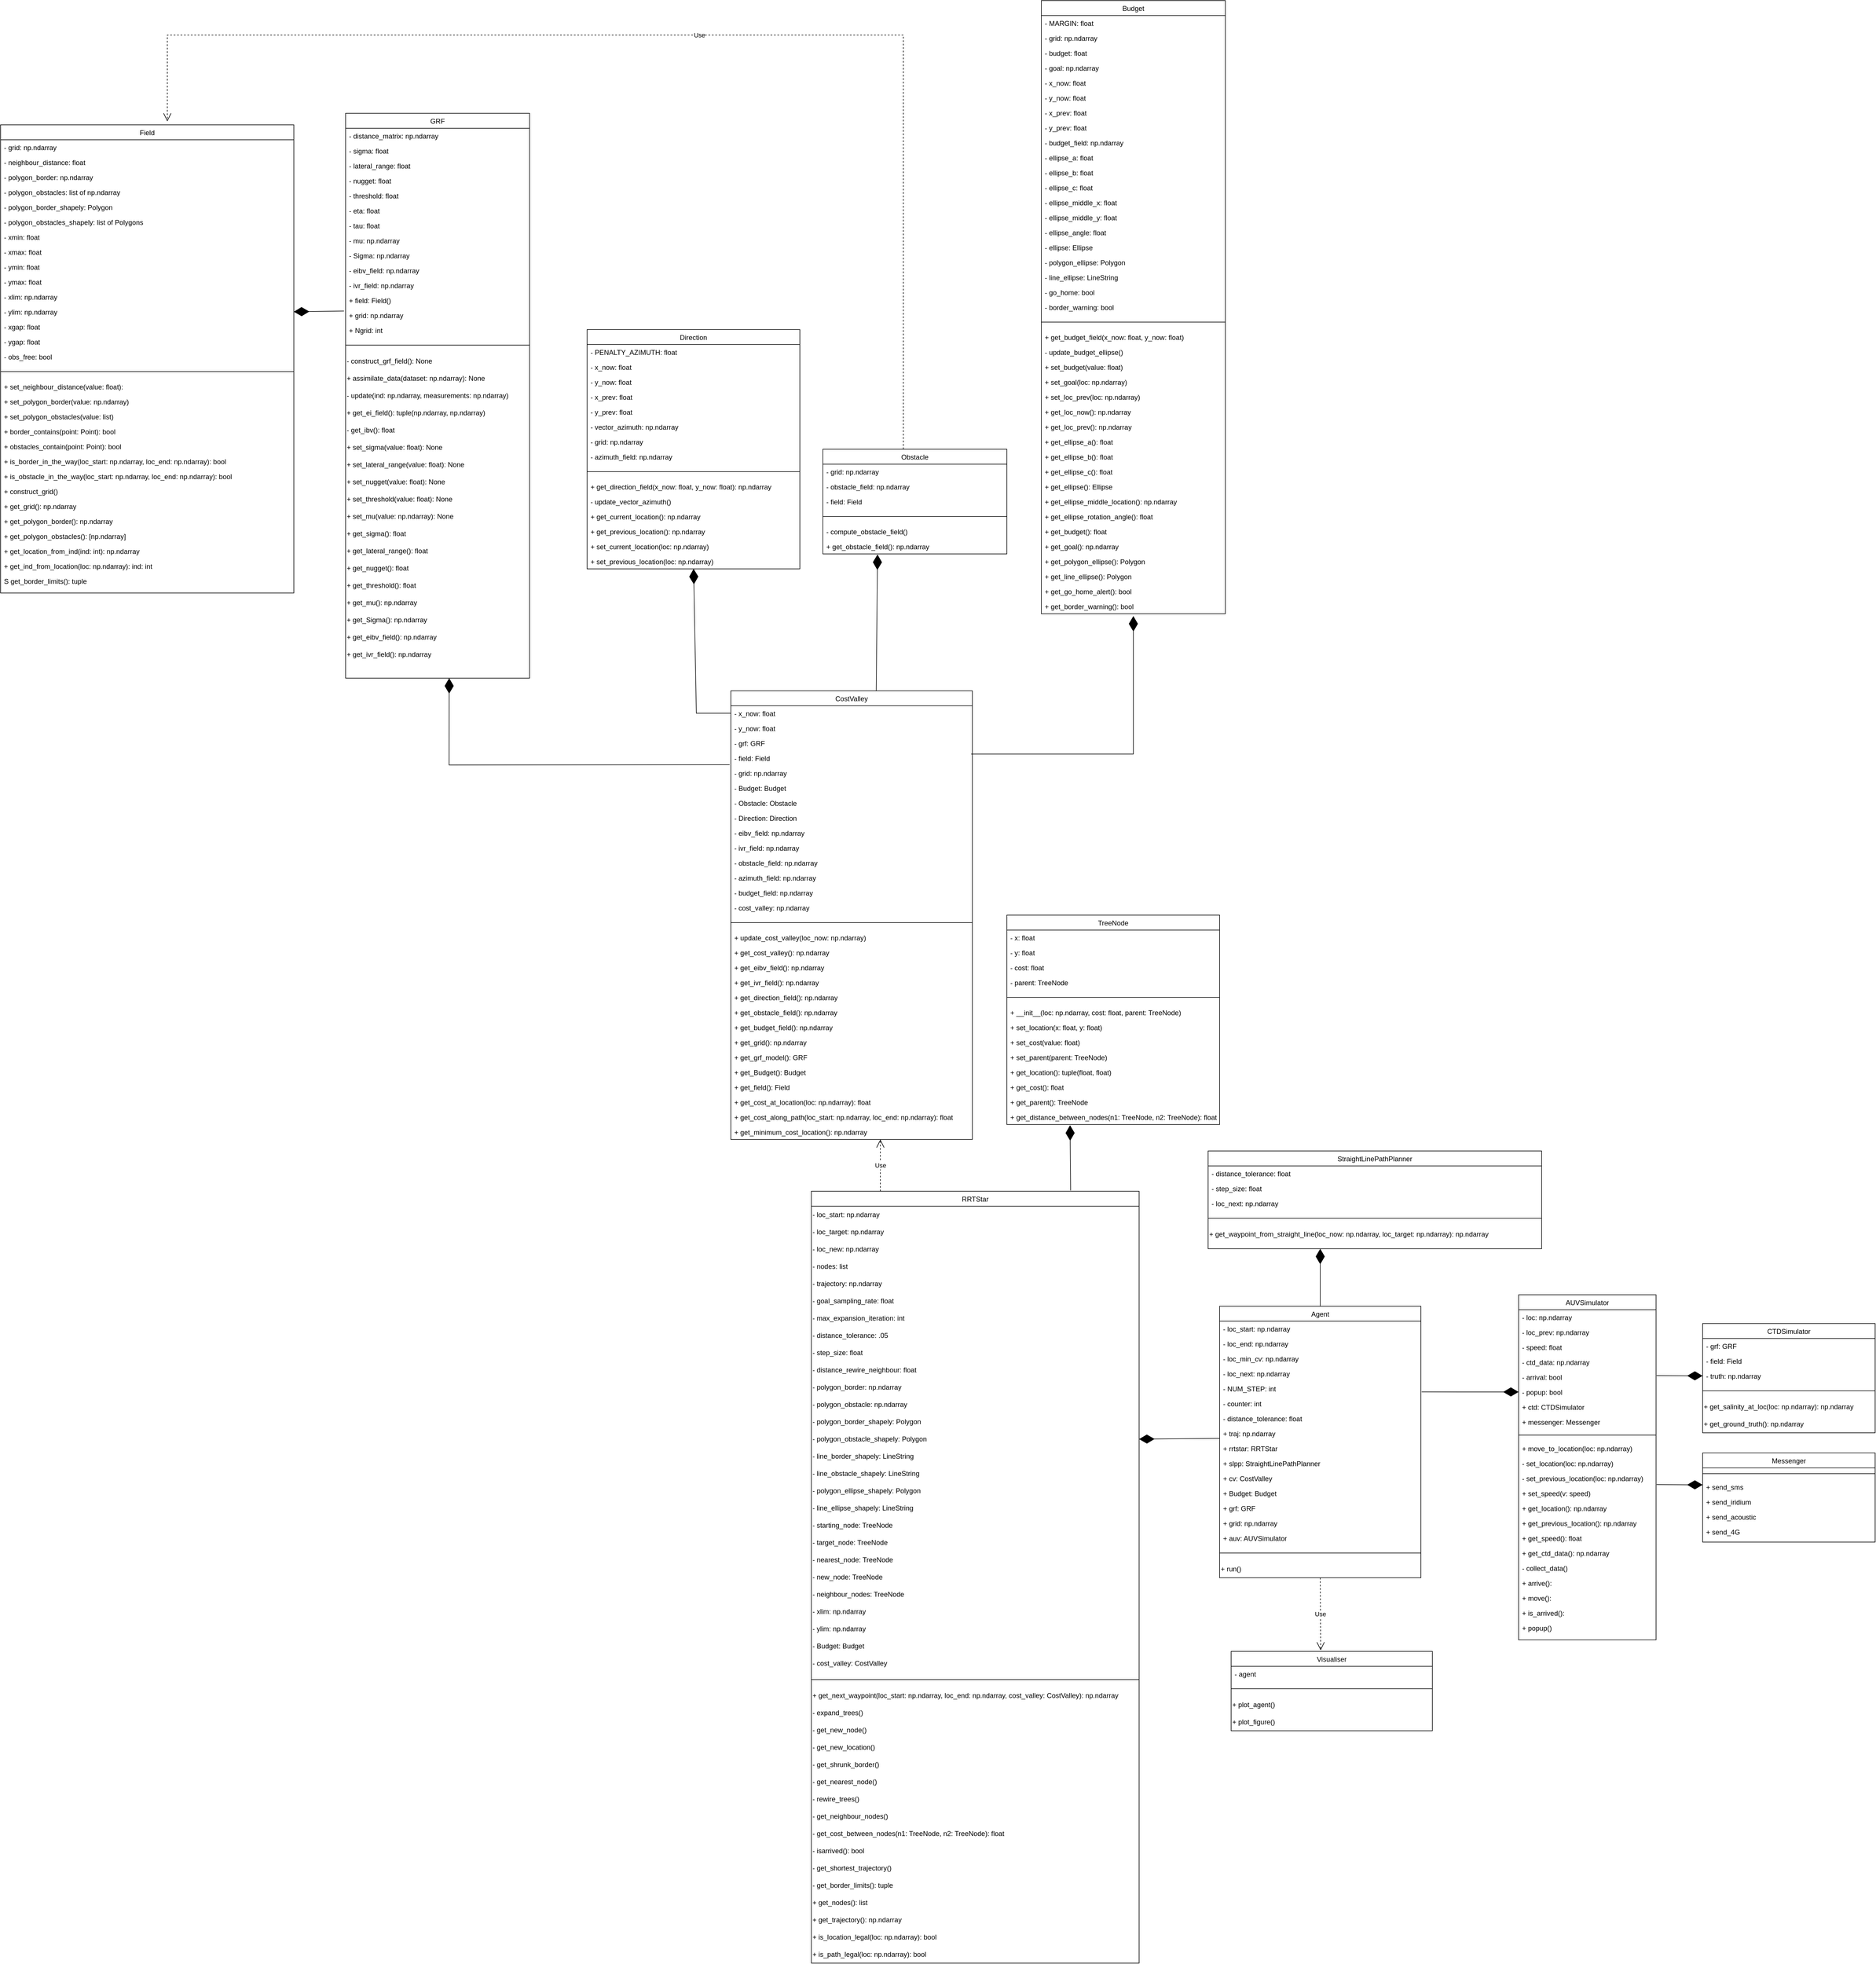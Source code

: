 <mxfile version="20.3.0" type="device"><diagram id="V_CrxfPuPkxBuVXZt96X" name="Page-1"><mxGraphModel dx="3332" dy="1704" grid="1" gridSize="10" guides="1" tooltips="1" connect="1" arrows="1" fold="1" page="1" pageScale="1" pageWidth="4681" pageHeight="3300" math="0" shadow="0"><root><mxCell id="0"/><mxCell id="1" parent="0"/><mxCell id="SV9xcgo9lYAQXjt9zJg4-1" value="GRF" style="swimlane;fontStyle=0;align=center;verticalAlign=top;childLayout=stackLayout;horizontal=1;startSize=26;horizontalStack=0;resizeParent=1;resizeLast=0;collapsible=1;marginBottom=0;rounded=0;shadow=0;strokeWidth=1;" parent="1" vertex="1"><mxGeometry x="830" y="296" width="320" height="982" as="geometry"><mxRectangle x="130" y="380" width="160" height="26" as="alternateBounds"/></mxGeometry></mxCell><mxCell id="bSgat7HvrL_e0JZR8SCz-76" value="- distance_matrix: np.ndarray" style="text;align=left;verticalAlign=top;spacingLeft=4;spacingRight=4;overflow=hidden;rotatable=0;points=[[0,0.5],[1,0.5]];portConstraint=eastwest;rounded=0;shadow=0;html=0;" parent="SV9xcgo9lYAQXjt9zJg4-1" vertex="1"><mxGeometry y="26" width="320" height="26" as="geometry"/></mxCell><mxCell id="bSgat7HvrL_e0JZR8SCz-78" value="- sigma: float" style="text;align=left;verticalAlign=top;spacingLeft=4;spacingRight=4;overflow=hidden;rotatable=0;points=[[0,0.5],[1,0.5]];portConstraint=eastwest;rounded=0;shadow=0;html=0;" parent="SV9xcgo9lYAQXjt9zJg4-1" vertex="1"><mxGeometry y="52" width="320" height="26" as="geometry"/></mxCell><mxCell id="bSgat7HvrL_e0JZR8SCz-79" value="- lateral_range: float" style="text;align=left;verticalAlign=top;spacingLeft=4;spacingRight=4;overflow=hidden;rotatable=0;points=[[0,0.5],[1,0.5]];portConstraint=eastwest;rounded=0;shadow=0;html=0;" parent="SV9xcgo9lYAQXjt9zJg4-1" vertex="1"><mxGeometry y="78" width="320" height="26" as="geometry"/></mxCell><mxCell id="bSgat7HvrL_e0JZR8SCz-82" value="- nugget: float" style="text;align=left;verticalAlign=top;spacingLeft=4;spacingRight=4;overflow=hidden;rotatable=0;points=[[0,0.5],[1,0.5]];portConstraint=eastwest;rounded=0;shadow=0;html=0;" parent="SV9xcgo9lYAQXjt9zJg4-1" vertex="1"><mxGeometry y="104" width="320" height="26" as="geometry"/></mxCell><mxCell id="bSgat7HvrL_e0JZR8SCz-84" value="- threshold: float" style="text;align=left;verticalAlign=top;spacingLeft=4;spacingRight=4;overflow=hidden;rotatable=0;points=[[0,0.5],[1,0.5]];portConstraint=eastwest;rounded=0;shadow=0;html=0;" parent="SV9xcgo9lYAQXjt9zJg4-1" vertex="1"><mxGeometry y="130" width="320" height="26" as="geometry"/></mxCell><mxCell id="bSgat7HvrL_e0JZR8SCz-83" value="- eta: float" style="text;align=left;verticalAlign=top;spacingLeft=4;spacingRight=4;overflow=hidden;rotatable=0;points=[[0,0.5],[1,0.5]];portConstraint=eastwest;rounded=0;shadow=0;html=0;" parent="SV9xcgo9lYAQXjt9zJg4-1" vertex="1"><mxGeometry y="156" width="320" height="26" as="geometry"/></mxCell><mxCell id="bSgat7HvrL_e0JZR8SCz-80" value="- tau: float" style="text;align=left;verticalAlign=top;spacingLeft=4;spacingRight=4;overflow=hidden;rotatable=0;points=[[0,0.5],[1,0.5]];portConstraint=eastwest;rounded=0;shadow=0;html=0;" parent="SV9xcgo9lYAQXjt9zJg4-1" vertex="1"><mxGeometry y="182" width="320" height="26" as="geometry"/></mxCell><mxCell id="SV9xcgo9lYAQXjt9zJg4-7" value="- mu: np.ndarray" style="text;align=left;verticalAlign=top;spacingLeft=4;spacingRight=4;overflow=hidden;rotatable=0;points=[[0,0.5],[1,0.5]];portConstraint=eastwest;rounded=0;shadow=0;html=0;" parent="SV9xcgo9lYAQXjt9zJg4-1" vertex="1"><mxGeometry y="208" width="320" height="26" as="geometry"/></mxCell><mxCell id="bSgat7HvrL_e0JZR8SCz-62" value="- Sigma: np.ndarray" style="text;align=left;verticalAlign=top;spacingLeft=4;spacingRight=4;overflow=hidden;rotatable=0;points=[[0,0.5],[1,0.5]];portConstraint=eastwest;rounded=0;shadow=0;html=0;" parent="SV9xcgo9lYAQXjt9zJg4-1" vertex="1"><mxGeometry y="234" width="320" height="26" as="geometry"/></mxCell><mxCell id="bSgat7HvrL_e0JZR8SCz-86" value="- eibv_field: np.ndarray" style="text;align=left;verticalAlign=top;spacingLeft=4;spacingRight=4;overflow=hidden;rotatable=0;points=[[0,0.5],[1,0.5]];portConstraint=eastwest;rounded=0;shadow=0;html=0;" parent="SV9xcgo9lYAQXjt9zJg4-1" vertex="1"><mxGeometry y="260" width="320" height="26" as="geometry"/></mxCell><mxCell id="bSgat7HvrL_e0JZR8SCz-87" value="- ivr_field: np.ndarray" style="text;align=left;verticalAlign=top;spacingLeft=4;spacingRight=4;overflow=hidden;rotatable=0;points=[[0,0.5],[1,0.5]];portConstraint=eastwest;rounded=0;shadow=0;html=0;" parent="SV9xcgo9lYAQXjt9zJg4-1" vertex="1"><mxGeometry y="286" width="320" height="26" as="geometry"/></mxCell><mxCell id="bSgat7HvrL_e0JZR8SCz-85" value="+ field: Field()" style="text;align=left;verticalAlign=top;spacingLeft=4;spacingRight=4;overflow=hidden;rotatable=0;points=[[0,0.5],[1,0.5]];portConstraint=eastwest;rounded=0;shadow=0;html=0;" parent="SV9xcgo9lYAQXjt9zJg4-1" vertex="1"><mxGeometry y="312" width="320" height="26" as="geometry"/></mxCell><mxCell id="bSgat7HvrL_e0JZR8SCz-88" value="+ grid: np.ndarray" style="text;align=left;verticalAlign=top;spacingLeft=4;spacingRight=4;overflow=hidden;rotatable=0;points=[[0,0.5],[1,0.5]];portConstraint=eastwest;rounded=0;shadow=0;html=0;" parent="SV9xcgo9lYAQXjt9zJg4-1" vertex="1"><mxGeometry y="338" width="320" height="26" as="geometry"/></mxCell><mxCell id="bSgat7HvrL_e0JZR8SCz-89" value="+ Ngrid: int" style="text;align=left;verticalAlign=top;spacingLeft=4;spacingRight=4;overflow=hidden;rotatable=0;points=[[0,0.5],[1,0.5]];portConstraint=eastwest;rounded=0;shadow=0;html=0;" parent="SV9xcgo9lYAQXjt9zJg4-1" vertex="1"><mxGeometry y="364" width="320" height="26" as="geometry"/></mxCell><mxCell id="SV9xcgo9lYAQXjt9zJg4-8" value="" style="line;html=1;strokeWidth=1;align=left;verticalAlign=middle;spacingTop=-1;spacingLeft=3;spacingRight=3;rotatable=0;labelPosition=right;points=[];portConstraint=eastwest;" parent="SV9xcgo9lYAQXjt9zJg4-1" vertex="1"><mxGeometry y="390" width="320" height="26" as="geometry"/></mxCell><mxCell id="SV9xcgo9lYAQXjt9zJg4-9" value="- construct_grf_field(): None" style="text;html=1;strokeColor=none;fillColor=none;align=left;verticalAlign=middle;whiteSpace=wrap;rounded=0;" parent="SV9xcgo9lYAQXjt9zJg4-1" vertex="1"><mxGeometry y="416" width="320" height="30" as="geometry"/></mxCell><mxCell id="SV9xcgo9lYAQXjt9zJg4-10" value="+ assimilate_data(dataset: np.ndarray): None" style="text;html=1;strokeColor=none;fillColor=none;align=left;verticalAlign=middle;whiteSpace=wrap;rounded=0;" parent="SV9xcgo9lYAQXjt9zJg4-1" vertex="1"><mxGeometry y="446" width="320" height="30" as="geometry"/></mxCell><mxCell id="SV9xcgo9lYAQXjt9zJg4-11" value="- update(ind: np.ndarray, measurements: np.ndarray)" style="text;html=1;strokeColor=none;fillColor=none;align=left;verticalAlign=middle;whiteSpace=wrap;rounded=0;" parent="SV9xcgo9lYAQXjt9zJg4-1" vertex="1"><mxGeometry y="476" width="320" height="30" as="geometry"/></mxCell><mxCell id="bSgat7HvrL_e0JZR8SCz-90" value="+ get_ei_field(): tuple(np.ndarray, np.ndarray)" style="text;html=1;strokeColor=none;fillColor=none;align=left;verticalAlign=middle;whiteSpace=wrap;rounded=0;" parent="SV9xcgo9lYAQXjt9zJg4-1" vertex="1"><mxGeometry y="506" width="320" height="30" as="geometry"/></mxCell><mxCell id="bSgat7HvrL_e0JZR8SCz-91" value="- get_ibv(): float" style="text;html=1;strokeColor=none;fillColor=none;align=left;verticalAlign=middle;whiteSpace=wrap;rounded=0;" parent="SV9xcgo9lYAQXjt9zJg4-1" vertex="1"><mxGeometry y="536" width="320" height="30" as="geometry"/></mxCell><mxCell id="bSgat7HvrL_e0JZR8SCz-100" value="+ set_sigma(value: float): None" style="text;html=1;strokeColor=none;fillColor=none;align=left;verticalAlign=middle;whiteSpace=wrap;rounded=0;" parent="SV9xcgo9lYAQXjt9zJg4-1" vertex="1"><mxGeometry y="566" width="320" height="30" as="geometry"/></mxCell><mxCell id="bSgat7HvrL_e0JZR8SCz-101" value="+ set_lateral_range(value: float): None" style="text;html=1;strokeColor=none;fillColor=none;align=left;verticalAlign=middle;whiteSpace=wrap;rounded=0;" parent="SV9xcgo9lYAQXjt9zJg4-1" vertex="1"><mxGeometry y="596" width="320" height="30" as="geometry"/></mxCell><mxCell id="bSgat7HvrL_e0JZR8SCz-102" value="+ set_nugget(value: float): None" style="text;html=1;strokeColor=none;fillColor=none;align=left;verticalAlign=middle;whiteSpace=wrap;rounded=0;" parent="SV9xcgo9lYAQXjt9zJg4-1" vertex="1"><mxGeometry y="626" width="320" height="30" as="geometry"/></mxCell><mxCell id="bSgat7HvrL_e0JZR8SCz-103" value="+ set_threshold(value: float): None" style="text;html=1;strokeColor=none;fillColor=none;align=left;verticalAlign=middle;whiteSpace=wrap;rounded=0;" parent="SV9xcgo9lYAQXjt9zJg4-1" vertex="1"><mxGeometry y="656" width="320" height="30" as="geometry"/></mxCell><mxCell id="bSgat7HvrL_e0JZR8SCz-104" value="+ set_mu(value: np.ndarray): None" style="text;html=1;strokeColor=none;fillColor=none;align=left;verticalAlign=middle;whiteSpace=wrap;rounded=0;" parent="SV9xcgo9lYAQXjt9zJg4-1" vertex="1"><mxGeometry y="686" width="320" height="30" as="geometry"/></mxCell><mxCell id="bSgat7HvrL_e0JZR8SCz-105" value="+ get_sigma(): float" style="text;html=1;strokeColor=none;fillColor=none;align=left;verticalAlign=middle;whiteSpace=wrap;rounded=0;" parent="SV9xcgo9lYAQXjt9zJg4-1" vertex="1"><mxGeometry y="716" width="320" height="30" as="geometry"/></mxCell><mxCell id="bSgat7HvrL_e0JZR8SCz-93" value="+ get_lateral_range(): float" style="text;html=1;strokeColor=none;fillColor=none;align=left;verticalAlign=middle;whiteSpace=wrap;rounded=0;" parent="SV9xcgo9lYAQXjt9zJg4-1" vertex="1"><mxGeometry y="746" width="320" height="30" as="geometry"/></mxCell><mxCell id="bSgat7HvrL_e0JZR8SCz-106" value="+ get_nugget(): float" style="text;html=1;strokeColor=none;fillColor=none;align=left;verticalAlign=middle;whiteSpace=wrap;rounded=0;" parent="SV9xcgo9lYAQXjt9zJg4-1" vertex="1"><mxGeometry y="776" width="320" height="30" as="geometry"/></mxCell><mxCell id="bSgat7HvrL_e0JZR8SCz-107" value="+ get_threshold(): float" style="text;html=1;strokeColor=none;fillColor=none;align=left;verticalAlign=middle;whiteSpace=wrap;rounded=0;" parent="SV9xcgo9lYAQXjt9zJg4-1" vertex="1"><mxGeometry y="806" width="320" height="30" as="geometry"/></mxCell><mxCell id="bSgat7HvrL_e0JZR8SCz-108" value="+ get_mu(): np.ndarray" style="text;html=1;strokeColor=none;fillColor=none;align=left;verticalAlign=middle;whiteSpace=wrap;rounded=0;" parent="SV9xcgo9lYAQXjt9zJg4-1" vertex="1"><mxGeometry y="836" width="320" height="30" as="geometry"/></mxCell><mxCell id="bSgat7HvrL_e0JZR8SCz-111" value="+ get_Sigma(): np.ndarray" style="text;html=1;strokeColor=none;fillColor=none;align=left;verticalAlign=middle;whiteSpace=wrap;rounded=0;" parent="SV9xcgo9lYAQXjt9zJg4-1" vertex="1"><mxGeometry y="866" width="320" height="30" as="geometry"/></mxCell><mxCell id="bSgat7HvrL_e0JZR8SCz-110" value="+ get_eibv_field(): np.ndarray" style="text;html=1;strokeColor=none;fillColor=none;align=left;verticalAlign=middle;whiteSpace=wrap;rounded=0;" parent="SV9xcgo9lYAQXjt9zJg4-1" vertex="1"><mxGeometry y="896" width="320" height="30" as="geometry"/></mxCell><mxCell id="bSgat7HvrL_e0JZR8SCz-109" value="+ get_ivr_field(): np.ndarray" style="text;html=1;strokeColor=none;fillColor=none;align=left;verticalAlign=middle;whiteSpace=wrap;rounded=0;" parent="SV9xcgo9lYAQXjt9zJg4-1" vertex="1"><mxGeometry y="926" width="320" height="30" as="geometry"/></mxCell><mxCell id="SV9xcgo9lYAQXjt9zJg4-19" value="RRTStar" style="swimlane;fontStyle=0;align=center;verticalAlign=top;childLayout=stackLayout;horizontal=1;startSize=26;horizontalStack=0;resizeParent=1;resizeLast=0;collapsible=1;marginBottom=0;rounded=0;shadow=0;strokeWidth=1;" parent="1" vertex="1"><mxGeometry x="1640" y="2170" width="570" height="1342" as="geometry"><mxRectangle x="130" y="380" width="160" height="26" as="alternateBounds"/></mxGeometry></mxCell><mxCell id="SV9xcgo9lYAQXjt9zJg4-20" value="- loc_start: np.ndarray" style="text;html=1;strokeColor=none;fillColor=none;align=left;verticalAlign=middle;whiteSpace=wrap;rounded=0;" parent="SV9xcgo9lYAQXjt9zJg4-19" vertex="1"><mxGeometry y="26" width="570" height="30" as="geometry"/></mxCell><mxCell id="SV9xcgo9lYAQXjt9zJg4-21" value="- loc_target: np.ndarray" style="text;html=1;strokeColor=none;fillColor=none;align=left;verticalAlign=middle;whiteSpace=wrap;rounded=0;" parent="SV9xcgo9lYAQXjt9zJg4-19" vertex="1"><mxGeometry y="56" width="570" height="30" as="geometry"/></mxCell><mxCell id="XWL56JXnqcJSHuIoUW0F-1" value="- loc_new: np.ndarray" style="text;html=1;strokeColor=none;fillColor=none;align=left;verticalAlign=middle;whiteSpace=wrap;rounded=0;" parent="SV9xcgo9lYAQXjt9zJg4-19" vertex="1"><mxGeometry y="86" width="570" height="30" as="geometry"/></mxCell><mxCell id="SV9xcgo9lYAQXjt9zJg4-22" value="- nodes: list" style="text;html=1;strokeColor=none;fillColor=none;align=left;verticalAlign=middle;whiteSpace=wrap;rounded=0;" parent="SV9xcgo9lYAQXjt9zJg4-19" vertex="1"><mxGeometry y="116" width="570" height="30" as="geometry"/></mxCell><mxCell id="SV9xcgo9lYAQXjt9zJg4-23" value="- trajectory: np.ndarray" style="text;html=1;strokeColor=none;fillColor=none;align=left;verticalAlign=middle;whiteSpace=wrap;rounded=0;" parent="SV9xcgo9lYAQXjt9zJg4-19" vertex="1"><mxGeometry y="146" width="570" height="30" as="geometry"/></mxCell><mxCell id="SV9xcgo9lYAQXjt9zJg4-24" value="- goal_sampling_rate: float" style="text;html=1;strokeColor=none;fillColor=none;align=left;verticalAlign=middle;whiteSpace=wrap;rounded=0;" parent="SV9xcgo9lYAQXjt9zJg4-19" vertex="1"><mxGeometry y="176" width="570" height="30" as="geometry"/></mxCell><mxCell id="p9aHeoul-SLSwLNV0L_n-9" value="- max_expansion_iteration: int" style="text;html=1;strokeColor=none;fillColor=none;align=left;verticalAlign=middle;whiteSpace=wrap;rounded=0;" parent="SV9xcgo9lYAQXjt9zJg4-19" vertex="1"><mxGeometry y="206" width="570" height="30" as="geometry"/></mxCell><mxCell id="SV9xcgo9lYAQXjt9zJg4-25" value="- distance_tolerance: .05" style="text;html=1;strokeColor=none;fillColor=none;align=left;verticalAlign=middle;whiteSpace=wrap;rounded=0;" parent="SV9xcgo9lYAQXjt9zJg4-19" vertex="1"><mxGeometry y="236" width="570" height="30" as="geometry"/></mxCell><mxCell id="SV9xcgo9lYAQXjt9zJg4-26" value="- step_size: float" style="text;html=1;strokeColor=none;fillColor=none;align=left;verticalAlign=middle;whiteSpace=wrap;rounded=0;" parent="SV9xcgo9lYAQXjt9zJg4-19" vertex="1"><mxGeometry y="266" width="570" height="30" as="geometry"/></mxCell><mxCell id="p9aHeoul-SLSwLNV0L_n-12" value="- distance_rewire_neighbour: float" style="text;html=1;strokeColor=none;fillColor=none;align=left;verticalAlign=middle;whiteSpace=wrap;rounded=0;" parent="SV9xcgo9lYAQXjt9zJg4-19" vertex="1"><mxGeometry y="296" width="570" height="30" as="geometry"/></mxCell><mxCell id="XWL56JXnqcJSHuIoUW0F-62" value="- polygon_border: np.ndarray" style="text;html=1;strokeColor=none;fillColor=none;align=left;verticalAlign=middle;whiteSpace=wrap;rounded=0;" parent="SV9xcgo9lYAQXjt9zJg4-19" vertex="1"><mxGeometry y="326" width="570" height="30" as="geometry"/></mxCell><mxCell id="XWL56JXnqcJSHuIoUW0F-63" value="- polygon_obstacle: np.ndarray" style="text;html=1;strokeColor=none;fillColor=none;align=left;verticalAlign=middle;whiteSpace=wrap;rounded=0;" parent="SV9xcgo9lYAQXjt9zJg4-19" vertex="1"><mxGeometry y="356" width="570" height="30" as="geometry"/></mxCell><mxCell id="XWL56JXnqcJSHuIoUW0F-64" value="- polygon_border_shapely: Polygon" style="text;html=1;strokeColor=none;fillColor=none;align=left;verticalAlign=middle;whiteSpace=wrap;rounded=0;" parent="SV9xcgo9lYAQXjt9zJg4-19" vertex="1"><mxGeometry y="386" width="570" height="30" as="geometry"/></mxCell><mxCell id="XWL56JXnqcJSHuIoUW0F-65" value="- polygon_obstacle_shapely: Polygon&lt;span style=&quot;color: rgba(0, 0, 0, 0); font-family: monospace; font-size: 0px;&quot;&gt;%3CmxGraphModel%3E%3Croot%3E%3CmxCell%20id%3D%220%22%2F%3E%3CmxCell%20id%3D%221%22%20parent%3D%220%22%2F%3E%3CmxCell%20id%3D%222%22%20value%3D%22-%20polygon_obstacle%3A%20np.ndarray%22%20style%3D%22text%3Bhtml%3D1%3BstrokeColor%3Dnone%3BfillColor%3Dnone%3Balign%3Dleft%3BverticalAlign%3Dmiddle%3BwhiteSpace%3Dwrap%3Brounded%3D0%3B%22%20vertex%3D%221%22%20parent%3D%221%22%3E%3CmxGeometry%20x%3D%221640%22%20y%3D%222526%22%20width%3D%22570%22%20height%3D%2230%22%20as%3D%22geometry%22%2F%3E%3C%2FmxCell%3E%3C%2Froot%3E%3C%2FmxGraphModel%3E&lt;/span&gt;" style="text;html=1;strokeColor=none;fillColor=none;align=left;verticalAlign=middle;whiteSpace=wrap;rounded=0;" parent="SV9xcgo9lYAQXjt9zJg4-19" vertex="1"><mxGeometry y="416" width="570" height="30" as="geometry"/></mxCell><mxCell id="XWL56JXnqcJSHuIoUW0F-66" value="- line_border_shapely: LineString" style="text;html=1;strokeColor=none;fillColor=none;align=left;verticalAlign=middle;whiteSpace=wrap;rounded=0;" parent="SV9xcgo9lYAQXjt9zJg4-19" vertex="1"><mxGeometry y="446" width="570" height="30" as="geometry"/></mxCell><mxCell id="XWL56JXnqcJSHuIoUW0F-67" value="- line_obstacle_shapely: LineString" style="text;html=1;strokeColor=none;fillColor=none;align=left;verticalAlign=middle;whiteSpace=wrap;rounded=0;" parent="SV9xcgo9lYAQXjt9zJg4-19" vertex="1"><mxGeometry y="476" width="570" height="30" as="geometry"/></mxCell><mxCell id="XWL56JXnqcJSHuIoUW0F-68" value="- polygon_ellipse_shapely: Polygon" style="text;html=1;strokeColor=none;fillColor=none;align=left;verticalAlign=middle;whiteSpace=wrap;rounded=0;" parent="SV9xcgo9lYAQXjt9zJg4-19" vertex="1"><mxGeometry y="506" width="570" height="30" as="geometry"/></mxCell><mxCell id="XWL56JXnqcJSHuIoUW0F-70" value="- line_ellipse_shapely: LineString" style="text;html=1;strokeColor=none;fillColor=none;align=left;verticalAlign=middle;whiteSpace=wrap;rounded=0;" parent="SV9xcgo9lYAQXjt9zJg4-19" vertex="1"><mxGeometry y="536" width="570" height="30" as="geometry"/></mxCell><mxCell id="p9aHeoul-SLSwLNV0L_n-11" value="- starting_node: TreeNode" style="text;html=1;strokeColor=none;fillColor=none;align=left;verticalAlign=middle;whiteSpace=wrap;rounded=0;" parent="SV9xcgo9lYAQXjt9zJg4-19" vertex="1"><mxGeometry y="566" width="570" height="30" as="geometry"/></mxCell><mxCell id="p9aHeoul-SLSwLNV0L_n-13" value="- target_node: TreeNode" style="text;html=1;strokeColor=none;fillColor=none;align=left;verticalAlign=middle;whiteSpace=wrap;rounded=0;" parent="SV9xcgo9lYAQXjt9zJg4-19" vertex="1"><mxGeometry y="596" width="570" height="30" as="geometry"/></mxCell><mxCell id="p9aHeoul-SLSwLNV0L_n-14" value="- nearest_node: TreeNode" style="text;html=1;strokeColor=none;fillColor=none;align=left;verticalAlign=middle;whiteSpace=wrap;rounded=0;" parent="SV9xcgo9lYAQXjt9zJg4-19" vertex="1"><mxGeometry y="626" width="570" height="30" as="geometry"/></mxCell><mxCell id="p9aHeoul-SLSwLNV0L_n-15" value="- new_node: TreeNode" style="text;html=1;strokeColor=none;fillColor=none;align=left;verticalAlign=middle;whiteSpace=wrap;rounded=0;" parent="SV9xcgo9lYAQXjt9zJg4-19" vertex="1"><mxGeometry y="656" width="570" height="30" as="geometry"/></mxCell><mxCell id="p9aHeoul-SLSwLNV0L_n-17" value="- neighbour_nodes: TreeNode" style="text;html=1;strokeColor=none;fillColor=none;align=left;verticalAlign=middle;whiteSpace=wrap;rounded=0;" parent="SV9xcgo9lYAQXjt9zJg4-19" vertex="1"><mxGeometry y="686" width="570" height="30" as="geometry"/></mxCell><mxCell id="p9aHeoul-SLSwLNV0L_n-19" value="- xlim: np.ndarray" style="text;html=1;strokeColor=none;fillColor=none;align=left;verticalAlign=middle;whiteSpace=wrap;rounded=0;" parent="SV9xcgo9lYAQXjt9zJg4-19" vertex="1"><mxGeometry y="716" width="570" height="30" as="geometry"/></mxCell><mxCell id="p9aHeoul-SLSwLNV0L_n-20" value="- ylim: np.ndarray" style="text;html=1;strokeColor=none;fillColor=none;align=left;verticalAlign=middle;whiteSpace=wrap;rounded=0;" parent="SV9xcgo9lYAQXjt9zJg4-19" vertex="1"><mxGeometry y="746" width="570" height="30" as="geometry"/></mxCell><mxCell id="p9aHeoul-SLSwLNV0L_n-21" value="- Budget: Budget" style="text;html=1;strokeColor=none;fillColor=none;align=left;verticalAlign=middle;whiteSpace=wrap;rounded=0;" parent="SV9xcgo9lYAQXjt9zJg4-19" vertex="1"><mxGeometry y="776" width="570" height="30" as="geometry"/></mxCell><mxCell id="p9aHeoul-SLSwLNV0L_n-22" value="- cost_valley: CostValley" style="text;html=1;strokeColor=none;fillColor=none;align=left;verticalAlign=middle;whiteSpace=wrap;rounded=0;" parent="SV9xcgo9lYAQXjt9zJg4-19" vertex="1"><mxGeometry y="806" width="570" height="30" as="geometry"/></mxCell><mxCell id="SV9xcgo9lYAQXjt9zJg4-27" value="" style="line;html=1;strokeWidth=1;align=left;verticalAlign=middle;spacingTop=-1;spacingLeft=3;spacingRight=3;rotatable=0;labelPosition=right;points=[];portConstraint=eastwest;" parent="SV9xcgo9lYAQXjt9zJg4-19" vertex="1"><mxGeometry y="836" width="570" height="26" as="geometry"/></mxCell><mxCell id="SV9xcgo9lYAQXjt9zJg4-28" value="+ get_next_waypoint(loc_start: np.ndarray, loc_end: np.ndarray, cost_valley: CostValley): np.ndarray" style="text;html=1;strokeColor=none;fillColor=none;align=left;verticalAlign=middle;whiteSpace=wrap;rounded=0;" parent="SV9xcgo9lYAQXjt9zJg4-19" vertex="1"><mxGeometry y="862" width="570" height="30" as="geometry"/></mxCell><mxCell id="SV9xcgo9lYAQXjt9zJg4-29" value="- expand_trees()" style="text;html=1;strokeColor=none;fillColor=none;align=left;verticalAlign=middle;whiteSpace=wrap;rounded=0;" parent="SV9xcgo9lYAQXjt9zJg4-19" vertex="1"><mxGeometry y="892" width="570" height="30" as="geometry"/></mxCell><mxCell id="p9aHeoul-SLSwLNV0L_n-25" value="- get_new_node()" style="text;html=1;strokeColor=none;fillColor=none;align=left;verticalAlign=middle;whiteSpace=wrap;rounded=0;" parent="SV9xcgo9lYAQXjt9zJg4-19" vertex="1"><mxGeometry y="922" width="570" height="30" as="geometry"/></mxCell><mxCell id="SV9xcgo9lYAQXjt9zJg4-30" value="- get_new_location()" style="text;html=1;strokeColor=none;fillColor=none;align=left;verticalAlign=middle;whiteSpace=wrap;rounded=0;" parent="SV9xcgo9lYAQXjt9zJg4-19" vertex="1"><mxGeometry y="952" width="570" height="30" as="geometry"/></mxCell><mxCell id="p9aHeoul-SLSwLNV0L_n-23" value="- get_shrunk_border()" style="text;html=1;strokeColor=none;fillColor=none;align=left;verticalAlign=middle;whiteSpace=wrap;rounded=0;" parent="SV9xcgo9lYAQXjt9zJg4-19" vertex="1"><mxGeometry y="982" width="570" height="30" as="geometry"/></mxCell><mxCell id="p9aHeoul-SLSwLNV0L_n-24" value="- get_nearest_node()" style="text;html=1;strokeColor=none;fillColor=none;align=left;verticalAlign=middle;whiteSpace=wrap;rounded=0;" parent="SV9xcgo9lYAQXjt9zJg4-19" vertex="1"><mxGeometry y="1012" width="570" height="30" as="geometry"/></mxCell><mxCell id="p9aHeoul-SLSwLNV0L_n-26" value="- rewire_trees()" style="text;html=1;strokeColor=none;fillColor=none;align=left;verticalAlign=middle;whiteSpace=wrap;rounded=0;" parent="SV9xcgo9lYAQXjt9zJg4-19" vertex="1"><mxGeometry y="1042" width="570" height="30" as="geometry"/></mxCell><mxCell id="p9aHeoul-SLSwLNV0L_n-27" value="- get_neighbour_nodes()" style="text;html=1;strokeColor=none;fillColor=none;align=left;verticalAlign=middle;whiteSpace=wrap;rounded=0;" parent="SV9xcgo9lYAQXjt9zJg4-19" vertex="1"><mxGeometry y="1072" width="570" height="30" as="geometry"/></mxCell><mxCell id="p9aHeoul-SLSwLNV0L_n-28" value="- get_cost_between_nodes(n1: TreeNode, n2: TreeNode): float" style="text;html=1;strokeColor=none;fillColor=none;align=left;verticalAlign=middle;whiteSpace=wrap;rounded=0;" parent="SV9xcgo9lYAQXjt9zJg4-19" vertex="1"><mxGeometry y="1102" width="570" height="30" as="geometry"/></mxCell><mxCell id="p9aHeoul-SLSwLNV0L_n-29" value="- isarrived(): bool" style="text;html=1;strokeColor=none;fillColor=none;align=left;verticalAlign=middle;whiteSpace=wrap;rounded=0;" parent="SV9xcgo9lYAQXjt9zJg4-19" vertex="1"><mxGeometry y="1132" width="570" height="30" as="geometry"/></mxCell><mxCell id="p9aHeoul-SLSwLNV0L_n-30" value="- get_shortest_trajectory()" style="text;html=1;strokeColor=none;fillColor=none;align=left;verticalAlign=middle;whiteSpace=wrap;rounded=0;" parent="SV9xcgo9lYAQXjt9zJg4-19" vertex="1"><mxGeometry y="1162" width="570" height="30" as="geometry"/></mxCell><mxCell id="p9aHeoul-SLSwLNV0L_n-31" value="- get_border_limits(): tuple" style="text;html=1;strokeColor=none;fillColor=none;align=left;verticalAlign=middle;whiteSpace=wrap;rounded=0;" parent="SV9xcgo9lYAQXjt9zJg4-19" vertex="1"><mxGeometry y="1192" width="570" height="30" as="geometry"/></mxCell><mxCell id="XWL56JXnqcJSHuIoUW0F-2" value="+ get_nodes(): list" style="text;html=1;strokeColor=none;fillColor=none;align=left;verticalAlign=middle;whiteSpace=wrap;rounded=0;" parent="SV9xcgo9lYAQXjt9zJg4-19" vertex="1"><mxGeometry y="1222" width="570" height="30" as="geometry"/></mxCell><mxCell id="XWL56JXnqcJSHuIoUW0F-3" value="+ get_trajectory(): np.ndarray" style="text;html=1;strokeColor=none;fillColor=none;align=left;verticalAlign=middle;whiteSpace=wrap;rounded=0;" parent="SV9xcgo9lYAQXjt9zJg4-19" vertex="1"><mxGeometry y="1252" width="570" height="30" as="geometry"/></mxCell><mxCell id="XWL56JXnqcJSHuIoUW0F-71" value="+ is_location_legal(loc: np.ndarray): bool" style="text;html=1;strokeColor=none;fillColor=none;align=left;verticalAlign=middle;whiteSpace=wrap;rounded=0;" parent="SV9xcgo9lYAQXjt9zJg4-19" vertex="1"><mxGeometry y="1282" width="570" height="30" as="geometry"/></mxCell><mxCell id="XWL56JXnqcJSHuIoUW0F-72" value="+ is_path_legal(loc: np.ndarray): bool" style="text;html=1;strokeColor=none;fillColor=none;align=left;verticalAlign=middle;whiteSpace=wrap;rounded=0;" parent="SV9xcgo9lYAQXjt9zJg4-19" vertex="1"><mxGeometry y="1312" width="570" height="30" as="geometry"/></mxCell><mxCell id="SV9xcgo9lYAQXjt9zJg4-51" value="TreeNode" style="swimlane;fontStyle=0;align=center;verticalAlign=top;childLayout=stackLayout;horizontal=1;startSize=26;horizontalStack=0;resizeParent=1;resizeLast=0;collapsible=1;marginBottom=0;rounded=0;shadow=0;strokeWidth=1;" parent="1" vertex="1"><mxGeometry x="1980" y="1690" width="370" height="364" as="geometry"><mxRectangle x="130" y="380" width="160" height="26" as="alternateBounds"/></mxGeometry></mxCell><mxCell id="SV9xcgo9lYAQXjt9zJg4-52" value="- x: float" style="text;align=left;verticalAlign=top;spacingLeft=4;spacingRight=4;overflow=hidden;rotatable=0;points=[[0,0.5],[1,0.5]];portConstraint=eastwest;rounded=0;shadow=0;html=0;" parent="SV9xcgo9lYAQXjt9zJg4-51" vertex="1"><mxGeometry y="26" width="370" height="26" as="geometry"/></mxCell><mxCell id="bSgat7HvrL_e0JZR8SCz-1" value="- y: float" style="text;align=left;verticalAlign=top;spacingLeft=4;spacingRight=4;overflow=hidden;rotatable=0;points=[[0,0.5],[1,0.5]];portConstraint=eastwest;rounded=0;shadow=0;html=0;" parent="SV9xcgo9lYAQXjt9zJg4-51" vertex="1"><mxGeometry y="52" width="370" height="26" as="geometry"/></mxCell><mxCell id="SV9xcgo9lYAQXjt9zJg4-53" value="- cost: float" style="text;align=left;verticalAlign=top;spacingLeft=4;spacingRight=4;overflow=hidden;rotatable=0;points=[[0,0.5],[1,0.5]];portConstraint=eastwest;rounded=0;shadow=0;html=0;" parent="SV9xcgo9lYAQXjt9zJg4-51" vertex="1"><mxGeometry y="78" width="370" height="26" as="geometry"/></mxCell><mxCell id="SV9xcgo9lYAQXjt9zJg4-54" value="- parent: TreeNode" style="text;align=left;verticalAlign=top;spacingLeft=4;spacingRight=4;overflow=hidden;rotatable=0;points=[[0,0.5],[1,0.5]];portConstraint=eastwest;rounded=0;shadow=0;html=0;" parent="SV9xcgo9lYAQXjt9zJg4-51" vertex="1"><mxGeometry y="104" width="370" height="26" as="geometry"/></mxCell><mxCell id="SV9xcgo9lYAQXjt9zJg4-58" value="" style="line;html=1;strokeWidth=1;align=left;verticalAlign=middle;spacingTop=-1;spacingLeft=3;spacingRight=3;rotatable=0;labelPosition=right;points=[];portConstraint=eastwest;" parent="SV9xcgo9lYAQXjt9zJg4-51" vertex="1"><mxGeometry y="130" width="370" height="26" as="geometry"/></mxCell><mxCell id="XWL56JXnqcJSHuIoUW0F-61" value="+ __init__(loc: np.ndarray, cost: float, parent: TreeNode)" style="text;align=left;verticalAlign=top;spacingLeft=4;spacingRight=4;overflow=hidden;rotatable=0;points=[[0,0.5],[1,0.5]];portConstraint=eastwest;rounded=0;shadow=0;html=0;" parent="SV9xcgo9lYAQXjt9zJg4-51" vertex="1"><mxGeometry y="156" width="370" height="26" as="geometry"/></mxCell><mxCell id="p9aHeoul-SLSwLNV0L_n-1" value="+ set_location(x: float, y: float)" style="text;align=left;verticalAlign=top;spacingLeft=4;spacingRight=4;overflow=hidden;rotatable=0;points=[[0,0.5],[1,0.5]];portConstraint=eastwest;rounded=0;shadow=0;html=0;" parent="SV9xcgo9lYAQXjt9zJg4-51" vertex="1"><mxGeometry y="182" width="370" height="26" as="geometry"/></mxCell><mxCell id="p9aHeoul-SLSwLNV0L_n-2" value="+ set_cost(value: float)" style="text;align=left;verticalAlign=top;spacingLeft=4;spacingRight=4;overflow=hidden;rotatable=0;points=[[0,0.5],[1,0.5]];portConstraint=eastwest;rounded=0;shadow=0;html=0;" parent="SV9xcgo9lYAQXjt9zJg4-51" vertex="1"><mxGeometry y="208" width="370" height="26" as="geometry"/></mxCell><mxCell id="p9aHeoul-SLSwLNV0L_n-3" value="+ set_parent(parent: TreeNode)" style="text;align=left;verticalAlign=top;spacingLeft=4;spacingRight=4;overflow=hidden;rotatable=0;points=[[0,0.5],[1,0.5]];portConstraint=eastwest;rounded=0;shadow=0;html=0;" parent="SV9xcgo9lYAQXjt9zJg4-51" vertex="1"><mxGeometry y="234" width="370" height="26" as="geometry"/></mxCell><mxCell id="p9aHeoul-SLSwLNV0L_n-4" value="+ get_location(): tuple(float, float)" style="text;align=left;verticalAlign=top;spacingLeft=4;spacingRight=4;overflow=hidden;rotatable=0;points=[[0,0.5],[1,0.5]];portConstraint=eastwest;rounded=0;shadow=0;html=0;" parent="SV9xcgo9lYAQXjt9zJg4-51" vertex="1"><mxGeometry y="260" width="370" height="26" as="geometry"/></mxCell><mxCell id="p9aHeoul-SLSwLNV0L_n-5" value="+ get_cost(): float" style="text;align=left;verticalAlign=top;spacingLeft=4;spacingRight=4;overflow=hidden;rotatable=0;points=[[0,0.5],[1,0.5]];portConstraint=eastwest;rounded=0;shadow=0;html=0;" parent="SV9xcgo9lYAQXjt9zJg4-51" vertex="1"><mxGeometry y="286" width="370" height="26" as="geometry"/></mxCell><mxCell id="p9aHeoul-SLSwLNV0L_n-6" value="+ get_parent(): TreeNode" style="text;align=left;verticalAlign=top;spacingLeft=4;spacingRight=4;overflow=hidden;rotatable=0;points=[[0,0.5],[1,0.5]];portConstraint=eastwest;rounded=0;shadow=0;html=0;" parent="SV9xcgo9lYAQXjt9zJg4-51" vertex="1"><mxGeometry y="312" width="370" height="26" as="geometry"/></mxCell><mxCell id="p9aHeoul-SLSwLNV0L_n-8" value="+ get_distance_between_nodes(n1: TreeNode, n2: TreeNode): float" style="text;align=left;verticalAlign=top;spacingLeft=4;spacingRight=4;overflow=hidden;rotatable=0;points=[[0,0.5],[1,0.5]];portConstraint=eastwest;rounded=0;shadow=0;html=0;" parent="SV9xcgo9lYAQXjt9zJg4-51" vertex="1"><mxGeometry y="338" width="370" height="26" as="geometry"/></mxCell><mxCell id="bSgat7HvrL_e0JZR8SCz-14" value="Field" style="swimlane;fontStyle=0;align=center;verticalAlign=top;childLayout=stackLayout;horizontal=1;startSize=26;horizontalStack=0;resizeParent=1;resizeLast=0;collapsible=1;marginBottom=0;rounded=0;shadow=0;strokeWidth=1;" parent="1" vertex="1"><mxGeometry x="230" y="316" width="510" height="814" as="geometry"><mxRectangle x="130" y="380" width="160" height="26" as="alternateBounds"/></mxGeometry></mxCell><mxCell id="bSgat7HvrL_e0JZR8SCz-36" value="- grid: np.ndarray" style="text;align=left;verticalAlign=top;spacingLeft=4;spacingRight=4;overflow=hidden;rotatable=0;points=[[0,0.5],[1,0.5]];portConstraint=eastwest;rounded=0;shadow=0;html=0;" parent="bSgat7HvrL_e0JZR8SCz-14" vertex="1"><mxGeometry y="26" width="510" height="26" as="geometry"/></mxCell><mxCell id="bSgat7HvrL_e0JZR8SCz-32" value="- neighbour_distance: float" style="text;align=left;verticalAlign=top;spacingLeft=4;spacingRight=4;overflow=hidden;rotatable=0;points=[[0,0.5],[1,0.5]];portConstraint=eastwest;rounded=0;shadow=0;html=0;" parent="bSgat7HvrL_e0JZR8SCz-14" vertex="1"><mxGeometry y="52" width="510" height="26" as="geometry"/></mxCell><mxCell id="bSgat7HvrL_e0JZR8SCz-15" value="- polygon_border: np.ndarray" style="text;align=left;verticalAlign=top;spacingLeft=4;spacingRight=4;overflow=hidden;rotatable=0;points=[[0,0.5],[1,0.5]];portConstraint=eastwest;rounded=0;shadow=0;html=0;" parent="bSgat7HvrL_e0JZR8SCz-14" vertex="1"><mxGeometry y="78" width="510" height="26" as="geometry"/></mxCell><mxCell id="bSgat7HvrL_e0JZR8SCz-27" value="- polygon_obstacles: list of np.ndarray" style="text;align=left;verticalAlign=top;spacingLeft=4;spacingRight=4;overflow=hidden;rotatable=0;points=[[0,0.5],[1,0.5]];portConstraint=eastwest;rounded=0;shadow=0;html=0;" parent="bSgat7HvrL_e0JZR8SCz-14" vertex="1"><mxGeometry y="104" width="510" height="26" as="geometry"/></mxCell><mxCell id="bSgat7HvrL_e0JZR8SCz-38" value="- polygon_border_shapely: Polygon" style="text;align=left;verticalAlign=top;spacingLeft=4;spacingRight=4;overflow=hidden;rotatable=0;points=[[0,0.5],[1,0.5]];portConstraint=eastwest;rounded=0;shadow=0;html=0;" parent="bSgat7HvrL_e0JZR8SCz-14" vertex="1"><mxGeometry y="130" width="510" height="26" as="geometry"/></mxCell><mxCell id="bSgat7HvrL_e0JZR8SCz-39" value="- polygon_obstacles_shapely: list of Polygons" style="text;align=left;verticalAlign=top;spacingLeft=4;spacingRight=4;overflow=hidden;rotatable=0;points=[[0,0.5],[1,0.5]];portConstraint=eastwest;rounded=0;shadow=0;html=0;" parent="bSgat7HvrL_e0JZR8SCz-14" vertex="1"><mxGeometry y="156" width="510" height="26" as="geometry"/></mxCell><mxCell id="XWL56JXnqcJSHuIoUW0F-45" value="- xmin: float" style="text;align=left;verticalAlign=top;spacingLeft=4;spacingRight=4;overflow=hidden;rotatable=0;points=[[0,0.5],[1,0.5]];portConstraint=eastwest;rounded=0;shadow=0;html=0;" parent="bSgat7HvrL_e0JZR8SCz-14" vertex="1"><mxGeometry y="182" width="510" height="26" as="geometry"/></mxCell><mxCell id="XWL56JXnqcJSHuIoUW0F-44" value="- xmax: float" style="text;align=left;verticalAlign=top;spacingLeft=4;spacingRight=4;overflow=hidden;rotatable=0;points=[[0,0.5],[1,0.5]];portConstraint=eastwest;rounded=0;shadow=0;html=0;" parent="bSgat7HvrL_e0JZR8SCz-14" vertex="1"><mxGeometry y="208" width="510" height="26" as="geometry"/></mxCell><mxCell id="XWL56JXnqcJSHuIoUW0F-46" value="- ymin: float" style="text;align=left;verticalAlign=top;spacingLeft=4;spacingRight=4;overflow=hidden;rotatable=0;points=[[0,0.5],[1,0.5]];portConstraint=eastwest;rounded=0;shadow=0;html=0;" parent="bSgat7HvrL_e0JZR8SCz-14" vertex="1"><mxGeometry y="234" width="510" height="26" as="geometry"/></mxCell><mxCell id="XWL56JXnqcJSHuIoUW0F-47" value="- ymax: float" style="text;align=left;verticalAlign=top;spacingLeft=4;spacingRight=4;overflow=hidden;rotatable=0;points=[[0,0.5],[1,0.5]];portConstraint=eastwest;rounded=0;shadow=0;html=0;" parent="bSgat7HvrL_e0JZR8SCz-14" vertex="1"><mxGeometry y="260" width="510" height="26" as="geometry"/></mxCell><mxCell id="XWL56JXnqcJSHuIoUW0F-13" value="- xlim: np.ndarray" style="text;align=left;verticalAlign=top;spacingLeft=4;spacingRight=4;overflow=hidden;rotatable=0;points=[[0,0.5],[1,0.5]];portConstraint=eastwest;rounded=0;shadow=0;html=0;" parent="bSgat7HvrL_e0JZR8SCz-14" vertex="1"><mxGeometry y="286" width="510" height="26" as="geometry"/></mxCell><mxCell id="XWL56JXnqcJSHuIoUW0F-43" value="- ylim: np.ndarray" style="text;align=left;verticalAlign=top;spacingLeft=4;spacingRight=4;overflow=hidden;rotatable=0;points=[[0,0.5],[1,0.5]];portConstraint=eastwest;rounded=0;shadow=0;html=0;" parent="bSgat7HvrL_e0JZR8SCz-14" vertex="1"><mxGeometry y="312" width="510" height="26" as="geometry"/></mxCell><mxCell id="XWL56JXnqcJSHuIoUW0F-48" value="- xgap: float" style="text;align=left;verticalAlign=top;spacingLeft=4;spacingRight=4;overflow=hidden;rotatable=0;points=[[0,0.5],[1,0.5]];portConstraint=eastwest;rounded=0;shadow=0;html=0;" parent="bSgat7HvrL_e0JZR8SCz-14" vertex="1"><mxGeometry y="338" width="510" height="26" as="geometry"/></mxCell><mxCell id="XWL56JXnqcJSHuIoUW0F-49" value="- ygap: float" style="text;align=left;verticalAlign=top;spacingLeft=4;spacingRight=4;overflow=hidden;rotatable=0;points=[[0,0.5],[1,0.5]];portConstraint=eastwest;rounded=0;shadow=0;html=0;" parent="bSgat7HvrL_e0JZR8SCz-14" vertex="1"><mxGeometry y="364" width="510" height="26" as="geometry"/></mxCell><mxCell id="bSgat7HvrL_e0JZR8SCz-41" value="- obs_free: bool" style="text;align=left;verticalAlign=top;spacingLeft=4;spacingRight=4;overflow=hidden;rotatable=0;points=[[0,0.5],[1,0.5]];portConstraint=eastwest;rounded=0;shadow=0;html=0;" parent="bSgat7HvrL_e0JZR8SCz-14" vertex="1"><mxGeometry y="390" width="510" height="26" as="geometry"/></mxCell><mxCell id="bSgat7HvrL_e0JZR8SCz-16" value="" style="line;html=1;strokeWidth=1;align=left;verticalAlign=middle;spacingTop=-1;spacingLeft=3;spacingRight=3;rotatable=0;labelPosition=right;points=[];portConstraint=eastwest;" parent="bSgat7HvrL_e0JZR8SCz-14" vertex="1"><mxGeometry y="416" width="510" height="26" as="geometry"/></mxCell><mxCell id="bSgat7HvrL_e0JZR8SCz-42" value="+ set_neighbour_distance(value: float): " style="text;align=left;verticalAlign=top;spacingLeft=4;spacingRight=4;overflow=hidden;rotatable=0;points=[[0,0.5],[1,0.5]];portConstraint=eastwest;rounded=0;shadow=0;html=0;" parent="bSgat7HvrL_e0JZR8SCz-14" vertex="1"><mxGeometry y="442" width="510" height="26" as="geometry"/></mxCell><mxCell id="bSgat7HvrL_e0JZR8SCz-43" value="+ set_polygon_border(value: np.ndarray)" style="text;align=left;verticalAlign=top;spacingLeft=4;spacingRight=4;overflow=hidden;rotatable=0;points=[[0,0.5],[1,0.5]];portConstraint=eastwest;rounded=0;shadow=0;html=0;" parent="bSgat7HvrL_e0JZR8SCz-14" vertex="1"><mxGeometry y="468" width="510" height="26" as="geometry"/></mxCell><mxCell id="bSgat7HvrL_e0JZR8SCz-47" value="+ set_polygon_obstacles(value: list)" style="text;align=left;verticalAlign=top;spacingLeft=4;spacingRight=4;overflow=hidden;rotatable=0;points=[[0,0.5],[1,0.5]];portConstraint=eastwest;rounded=0;shadow=0;html=0;" parent="bSgat7HvrL_e0JZR8SCz-14" vertex="1"><mxGeometry y="494" width="510" height="26" as="geometry"/></mxCell><mxCell id="bSgat7HvrL_e0JZR8SCz-48" value="+ border_contains(point: Point): bool" style="text;align=left;verticalAlign=top;spacingLeft=4;spacingRight=4;overflow=hidden;rotatable=0;points=[[0,0.5],[1,0.5]];portConstraint=eastwest;rounded=0;shadow=0;html=0;" parent="bSgat7HvrL_e0JZR8SCz-14" vertex="1"><mxGeometry y="520" width="510" height="26" as="geometry"/></mxCell><mxCell id="bSgat7HvrL_e0JZR8SCz-49" value="+ obstacles_contain(point: Point): bool" style="text;align=left;verticalAlign=top;spacingLeft=4;spacingRight=4;overflow=hidden;rotatable=0;points=[[0,0.5],[1,0.5]];portConstraint=eastwest;rounded=0;shadow=0;html=0;" parent="bSgat7HvrL_e0JZR8SCz-14" vertex="1"><mxGeometry y="546" width="510" height="26" as="geometry"/></mxCell><mxCell id="bSgat7HvrL_e0JZR8SCz-59" value="+ is_border_in_the_way(loc_start: np.ndarray, loc_end: np.ndarray): bool" style="text;align=left;verticalAlign=top;spacingLeft=4;spacingRight=4;overflow=hidden;rotatable=0;points=[[0,0.5],[1,0.5]];portConstraint=eastwest;rounded=0;shadow=0;html=0;" parent="bSgat7HvrL_e0JZR8SCz-14" vertex="1"><mxGeometry y="572" width="510" height="26" as="geometry"/></mxCell><mxCell id="bSgat7HvrL_e0JZR8SCz-60" value="+ is_obstacle_in_the_way(loc_start: np.ndarray, loc_end: np.ndarray): bool" style="text;align=left;verticalAlign=top;spacingLeft=4;spacingRight=4;overflow=hidden;rotatable=0;points=[[0,0.5],[1,0.5]];portConstraint=eastwest;rounded=0;shadow=0;html=0;" parent="bSgat7HvrL_e0JZR8SCz-14" vertex="1"><mxGeometry y="598" width="510" height="26" as="geometry"/></mxCell><mxCell id="bSgat7HvrL_e0JZR8SCz-33" value="+ construct_grid()" style="text;align=left;verticalAlign=top;spacingLeft=4;spacingRight=4;overflow=hidden;rotatable=0;points=[[0,0.5],[1,0.5]];portConstraint=eastwest;rounded=0;shadow=0;html=0;" parent="bSgat7HvrL_e0JZR8SCz-14" vertex="1"><mxGeometry y="624" width="510" height="26" as="geometry"/></mxCell><mxCell id="bSgat7HvrL_e0JZR8SCz-52" value="+ get_grid(): np.ndarray" style="text;align=left;verticalAlign=top;spacingLeft=4;spacingRight=4;overflow=hidden;rotatable=0;points=[[0,0.5],[1,0.5]];portConstraint=eastwest;rounded=0;shadow=0;html=0;" parent="bSgat7HvrL_e0JZR8SCz-14" vertex="1"><mxGeometry y="650" width="510" height="26" as="geometry"/></mxCell><mxCell id="bSgat7HvrL_e0JZR8SCz-53" value="+ get_polygon_border(): np.ndarray" style="text;align=left;verticalAlign=top;spacingLeft=4;spacingRight=4;overflow=hidden;rotatable=0;points=[[0,0.5],[1,0.5]];portConstraint=eastwest;rounded=0;shadow=0;html=0;" parent="bSgat7HvrL_e0JZR8SCz-14" vertex="1"><mxGeometry y="676" width="510" height="26" as="geometry"/></mxCell><mxCell id="bSgat7HvrL_e0JZR8SCz-54" value="+ get_polygon_obstacles(): [np.ndarray]" style="text;align=left;verticalAlign=top;spacingLeft=4;spacingRight=4;overflow=hidden;rotatable=0;points=[[0,0.5],[1,0.5]];portConstraint=eastwest;rounded=0;shadow=0;html=0;" parent="bSgat7HvrL_e0JZR8SCz-14" vertex="1"><mxGeometry y="702" width="510" height="26" as="geometry"/></mxCell><mxCell id="bSgat7HvrL_e0JZR8SCz-55" value="+ get_location_from_ind(ind: int): np.ndarray" style="text;align=left;verticalAlign=top;spacingLeft=4;spacingRight=4;overflow=hidden;rotatable=0;points=[[0,0.5],[1,0.5]];portConstraint=eastwest;rounded=0;shadow=0;html=0;" parent="bSgat7HvrL_e0JZR8SCz-14" vertex="1"><mxGeometry y="728" width="510" height="26" as="geometry"/></mxCell><mxCell id="bSgat7HvrL_e0JZR8SCz-56" value="+ get_ind_from_location(loc: np.ndarray): ind: int" style="text;align=left;verticalAlign=top;spacingLeft=4;spacingRight=4;overflow=hidden;rotatable=0;points=[[0,0.5],[1,0.5]];portConstraint=eastwest;rounded=0;shadow=0;html=0;" parent="bSgat7HvrL_e0JZR8SCz-14" vertex="1"><mxGeometry y="754" width="510" height="26" as="geometry"/></mxCell><mxCell id="XWL56JXnqcJSHuIoUW0F-50" value="S get_border_limits(): tuple" style="text;align=left;verticalAlign=top;spacingLeft=4;spacingRight=4;overflow=hidden;rotatable=0;points=[[0,0.5],[1,0.5]];portConstraint=eastwest;rounded=0;shadow=0;html=0;" parent="bSgat7HvrL_e0JZR8SCz-14" vertex="1"><mxGeometry y="780" width="510" height="26" as="geometry"/></mxCell><mxCell id="bSgat7HvrL_e0JZR8SCz-65" value="" style="endArrow=diamondThin;endFill=1;endSize=24;html=1;rounded=0;exitX=-0.009;exitY=1.221;exitDx=0;exitDy=0;exitPerimeter=0;entryX=1;entryY=0.5;entryDx=0;entryDy=0;" parent="1" source="bSgat7HvrL_e0JZR8SCz-85" target="XWL56JXnqcJSHuIoUW0F-43" edge="1"><mxGeometry width="160" relative="1" as="geometry"><mxPoint x="980" y="306" as="sourcePoint"/><mxPoint x="1010.21" y="143.728" as="targetPoint"/></mxGeometry></mxCell><mxCell id="bSgat7HvrL_e0JZR8SCz-112" value="Budget" style="swimlane;fontStyle=0;align=center;verticalAlign=top;childLayout=stackLayout;horizontal=1;startSize=26;horizontalStack=0;resizeParent=1;resizeLast=0;collapsible=1;marginBottom=0;rounded=0;shadow=0;strokeWidth=1;" parent="1" vertex="1"><mxGeometry x="2040" y="100" width="320" height="1066" as="geometry"><mxRectangle x="130" y="380" width="160" height="26" as="alternateBounds"/></mxGeometry></mxCell><mxCell id="bSgat7HvrL_e0JZR8SCz-113" value="- MARGIN: float" style="text;align=left;verticalAlign=top;spacingLeft=4;spacingRight=4;overflow=hidden;rotatable=0;points=[[0,0.5],[1,0.5]];portConstraint=eastwest;rounded=0;shadow=0;html=0;" parent="bSgat7HvrL_e0JZR8SCz-112" vertex="1"><mxGeometry y="26" width="320" height="26" as="geometry"/></mxCell><mxCell id="bSgat7HvrL_e0JZR8SCz-114" value="- grid: np.ndarray" style="text;align=left;verticalAlign=top;spacingLeft=4;spacingRight=4;overflow=hidden;rotatable=0;points=[[0,0.5],[1,0.5]];portConstraint=eastwest;rounded=0;shadow=0;html=0;" parent="bSgat7HvrL_e0JZR8SCz-112" vertex="1"><mxGeometry y="52" width="320" height="26" as="geometry"/></mxCell><mxCell id="bSgat7HvrL_e0JZR8SCz-115" value="- budget: float" style="text;align=left;verticalAlign=top;spacingLeft=4;spacingRight=4;overflow=hidden;rotatable=0;points=[[0,0.5],[1,0.5]];portConstraint=eastwest;rounded=0;shadow=0;html=0;" parent="bSgat7HvrL_e0JZR8SCz-112" vertex="1"><mxGeometry y="78" width="320" height="26" as="geometry"/></mxCell><mxCell id="C3HJjVWp4mpfa1Dh7D1B-1" value="- goal: np.ndarray" style="text;align=left;verticalAlign=top;spacingLeft=4;spacingRight=4;overflow=hidden;rotatable=0;points=[[0,0.5],[1,0.5]];portConstraint=eastwest;rounded=0;shadow=0;html=0;" parent="bSgat7HvrL_e0JZR8SCz-112" vertex="1"><mxGeometry y="104" width="320" height="26" as="geometry"/></mxCell><mxCell id="C3HJjVWp4mpfa1Dh7D1B-2" value="- x_now: float" style="text;align=left;verticalAlign=top;spacingLeft=4;spacingRight=4;overflow=hidden;rotatable=0;points=[[0,0.5],[1,0.5]];portConstraint=eastwest;rounded=0;shadow=0;html=0;" parent="bSgat7HvrL_e0JZR8SCz-112" vertex="1"><mxGeometry y="130" width="320" height="26" as="geometry"/></mxCell><mxCell id="C3HJjVWp4mpfa1Dh7D1B-3" value="- y_now: float" style="text;align=left;verticalAlign=top;spacingLeft=4;spacingRight=4;overflow=hidden;rotatable=0;points=[[0,0.5],[1,0.5]];portConstraint=eastwest;rounded=0;shadow=0;html=0;" parent="bSgat7HvrL_e0JZR8SCz-112" vertex="1"><mxGeometry y="156" width="320" height="26" as="geometry"/></mxCell><mxCell id="C3HJjVWp4mpfa1Dh7D1B-4" value="- x_prev: float" style="text;align=left;verticalAlign=top;spacingLeft=4;spacingRight=4;overflow=hidden;rotatable=0;points=[[0,0.5],[1,0.5]];portConstraint=eastwest;rounded=0;shadow=0;html=0;" parent="bSgat7HvrL_e0JZR8SCz-112" vertex="1"><mxGeometry y="182" width="320" height="26" as="geometry"/></mxCell><mxCell id="C3HJjVWp4mpfa1Dh7D1B-5" value="- y_prev: float" style="text;align=left;verticalAlign=top;spacingLeft=4;spacingRight=4;overflow=hidden;rotatable=0;points=[[0,0.5],[1,0.5]];portConstraint=eastwest;rounded=0;shadow=0;html=0;" parent="bSgat7HvrL_e0JZR8SCz-112" vertex="1"><mxGeometry y="208" width="320" height="26" as="geometry"/></mxCell><mxCell id="bSgat7HvrL_e0JZR8SCz-116" value="- budget_field: np.ndarray" style="text;align=left;verticalAlign=top;spacingLeft=4;spacingRight=4;overflow=hidden;rotatable=0;points=[[0,0.5],[1,0.5]];portConstraint=eastwest;rounded=0;shadow=0;html=0;" parent="bSgat7HvrL_e0JZR8SCz-112" vertex="1"><mxGeometry y="234" width="320" height="26" as="geometry"/></mxCell><mxCell id="C3HJjVWp4mpfa1Dh7D1B-6" value="- ellipse_a: float" style="text;align=left;verticalAlign=top;spacingLeft=4;spacingRight=4;overflow=hidden;rotatable=0;points=[[0,0.5],[1,0.5]];portConstraint=eastwest;rounded=0;shadow=0;html=0;" parent="bSgat7HvrL_e0JZR8SCz-112" vertex="1"><mxGeometry y="260" width="320" height="26" as="geometry"/></mxCell><mxCell id="C3HJjVWp4mpfa1Dh7D1B-7" value="- ellipse_b: float" style="text;align=left;verticalAlign=top;spacingLeft=4;spacingRight=4;overflow=hidden;rotatable=0;points=[[0,0.5],[1,0.5]];portConstraint=eastwest;rounded=0;shadow=0;html=0;" parent="bSgat7HvrL_e0JZR8SCz-112" vertex="1"><mxGeometry y="286" width="320" height="26" as="geometry"/></mxCell><mxCell id="C3HJjVWp4mpfa1Dh7D1B-8" value="- ellipse_c: float" style="text;align=left;verticalAlign=top;spacingLeft=4;spacingRight=4;overflow=hidden;rotatable=0;points=[[0,0.5],[1,0.5]];portConstraint=eastwest;rounded=0;shadow=0;html=0;" parent="bSgat7HvrL_e0JZR8SCz-112" vertex="1"><mxGeometry y="312" width="320" height="26" as="geometry"/></mxCell><mxCell id="C3HJjVWp4mpfa1Dh7D1B-9" value="- ellipse_middle_x: float" style="text;align=left;verticalAlign=top;spacingLeft=4;spacingRight=4;overflow=hidden;rotatable=0;points=[[0,0.5],[1,0.5]];portConstraint=eastwest;rounded=0;shadow=0;html=0;" parent="bSgat7HvrL_e0JZR8SCz-112" vertex="1"><mxGeometry y="338" width="320" height="26" as="geometry"/></mxCell><mxCell id="C3HJjVWp4mpfa1Dh7D1B-10" value="- ellipse_middle_y: float" style="text;align=left;verticalAlign=top;spacingLeft=4;spacingRight=4;overflow=hidden;rotatable=0;points=[[0,0.5],[1,0.5]];portConstraint=eastwest;rounded=0;shadow=0;html=0;" parent="bSgat7HvrL_e0JZR8SCz-112" vertex="1"><mxGeometry y="364" width="320" height="26" as="geometry"/></mxCell><mxCell id="C3HJjVWp4mpfa1Dh7D1B-11" value="- ellipse_angle: float" style="text;align=left;verticalAlign=top;spacingLeft=4;spacingRight=4;overflow=hidden;rotatable=0;points=[[0,0.5],[1,0.5]];portConstraint=eastwest;rounded=0;shadow=0;html=0;" parent="bSgat7HvrL_e0JZR8SCz-112" vertex="1"><mxGeometry y="390" width="320" height="26" as="geometry"/></mxCell><mxCell id="C3HJjVWp4mpfa1Dh7D1B-12" value="- ellipse: Ellipse" style="text;align=left;verticalAlign=top;spacingLeft=4;spacingRight=4;overflow=hidden;rotatable=0;points=[[0,0.5],[1,0.5]];portConstraint=eastwest;rounded=0;shadow=0;html=0;" parent="bSgat7HvrL_e0JZR8SCz-112" vertex="1"><mxGeometry y="416" width="320" height="26" as="geometry"/></mxCell><mxCell id="C3HJjVWp4mpfa1Dh7D1B-13" value="- polygon_ellipse: Polygon" style="text;align=left;verticalAlign=top;spacingLeft=4;spacingRight=4;overflow=hidden;rotatable=0;points=[[0,0.5],[1,0.5]];portConstraint=eastwest;rounded=0;shadow=0;html=0;" parent="bSgat7HvrL_e0JZR8SCz-112" vertex="1"><mxGeometry y="442" width="320" height="26" as="geometry"/></mxCell><mxCell id="C3HJjVWp4mpfa1Dh7D1B-14" value="- line_ellipse: LineString" style="text;align=left;verticalAlign=top;spacingLeft=4;spacingRight=4;overflow=hidden;rotatable=0;points=[[0,0.5],[1,0.5]];portConstraint=eastwest;rounded=0;shadow=0;html=0;" parent="bSgat7HvrL_e0JZR8SCz-112" vertex="1"><mxGeometry y="468" width="320" height="26" as="geometry"/></mxCell><mxCell id="C3HJjVWp4mpfa1Dh7D1B-15" value="- go_home: bool" style="text;align=left;verticalAlign=top;spacingLeft=4;spacingRight=4;overflow=hidden;rotatable=0;points=[[0,0.5],[1,0.5]];portConstraint=eastwest;rounded=0;shadow=0;html=0;" parent="bSgat7HvrL_e0JZR8SCz-112" vertex="1"><mxGeometry y="494" width="320" height="26" as="geometry"/></mxCell><mxCell id="XWL56JXnqcJSHuIoUW0F-52" value="- border_warning: bool" style="text;align=left;verticalAlign=top;spacingLeft=4;spacingRight=4;overflow=hidden;rotatable=0;points=[[0,0.5],[1,0.5]];portConstraint=eastwest;rounded=0;shadow=0;html=0;" parent="bSgat7HvrL_e0JZR8SCz-112" vertex="1"><mxGeometry y="520" width="320" height="26" as="geometry"/></mxCell><mxCell id="bSgat7HvrL_e0JZR8SCz-117" value="" style="line;html=1;strokeWidth=1;align=left;verticalAlign=middle;spacingTop=-1;spacingLeft=3;spacingRight=3;rotatable=0;labelPosition=right;points=[];portConstraint=eastwest;" parent="bSgat7HvrL_e0JZR8SCz-112" vertex="1"><mxGeometry y="546" width="320" height="26" as="geometry"/></mxCell><mxCell id="C3HJjVWp4mpfa1Dh7D1B-16" value="+ get_budget_field(x_now: float, y_now: float)" style="text;align=left;verticalAlign=top;spacingLeft=4;spacingRight=4;overflow=hidden;rotatable=0;points=[[0,0.5],[1,0.5]];portConstraint=eastwest;rounded=0;shadow=0;html=0;" parent="bSgat7HvrL_e0JZR8SCz-112" vertex="1"><mxGeometry y="572" width="320" height="26" as="geometry"/></mxCell><mxCell id="C3HJjVWp4mpfa1Dh7D1B-17" value="- update_budget_ellipse()" style="text;align=left;verticalAlign=top;spacingLeft=4;spacingRight=4;overflow=hidden;rotatable=0;points=[[0,0.5],[1,0.5]];portConstraint=eastwest;rounded=0;shadow=0;html=0;" parent="bSgat7HvrL_e0JZR8SCz-112" vertex="1"><mxGeometry y="598" width="320" height="26" as="geometry"/></mxCell><mxCell id="C3HJjVWp4mpfa1Dh7D1B-18" value="+ set_budget(value: float)" style="text;align=left;verticalAlign=top;spacingLeft=4;spacingRight=4;overflow=hidden;rotatable=0;points=[[0,0.5],[1,0.5]];portConstraint=eastwest;rounded=0;shadow=0;html=0;" parent="bSgat7HvrL_e0JZR8SCz-112" vertex="1"><mxGeometry y="624" width="320" height="26" as="geometry"/></mxCell><mxCell id="C3HJjVWp4mpfa1Dh7D1B-19" value="+ set_goal(loc: np.ndarray)" style="text;align=left;verticalAlign=top;spacingLeft=4;spacingRight=4;overflow=hidden;rotatable=0;points=[[0,0.5],[1,0.5]];portConstraint=eastwest;rounded=0;shadow=0;html=0;" parent="bSgat7HvrL_e0JZR8SCz-112" vertex="1"><mxGeometry y="650" width="320" height="26" as="geometry"/></mxCell><mxCell id="XWL56JXnqcJSHuIoUW0F-53" value="+ set_loc_prev(loc: np.ndarray)" style="text;align=left;verticalAlign=top;spacingLeft=4;spacingRight=4;overflow=hidden;rotatable=0;points=[[0,0.5],[1,0.5]];portConstraint=eastwest;rounded=0;shadow=0;html=0;" parent="bSgat7HvrL_e0JZR8SCz-112" vertex="1"><mxGeometry y="676" width="320" height="26" as="geometry"/></mxCell><mxCell id="C3HJjVWp4mpfa1Dh7D1B-21" value="+ get_loc_now(): np.ndarray" style="text;align=left;verticalAlign=top;spacingLeft=4;spacingRight=4;overflow=hidden;rotatable=0;points=[[0,0.5],[1,0.5]];portConstraint=eastwest;rounded=0;shadow=0;html=0;" parent="bSgat7HvrL_e0JZR8SCz-112" vertex="1"><mxGeometry y="702" width="320" height="26" as="geometry"/></mxCell><mxCell id="C3HJjVWp4mpfa1Dh7D1B-20" value="+ get_loc_prev(): np.ndarray" style="text;align=left;verticalAlign=top;spacingLeft=4;spacingRight=4;overflow=hidden;rotatable=0;points=[[0,0.5],[1,0.5]];portConstraint=eastwest;rounded=0;shadow=0;html=0;" parent="bSgat7HvrL_e0JZR8SCz-112" vertex="1"><mxGeometry y="728" width="320" height="26" as="geometry"/></mxCell><mxCell id="C3HJjVWp4mpfa1Dh7D1B-22" value="+ get_ellipse_a(): float" style="text;align=left;verticalAlign=top;spacingLeft=4;spacingRight=4;overflow=hidden;rotatable=0;points=[[0,0.5],[1,0.5]];portConstraint=eastwest;rounded=0;shadow=0;html=0;" parent="bSgat7HvrL_e0JZR8SCz-112" vertex="1"><mxGeometry y="754" width="320" height="26" as="geometry"/></mxCell><mxCell id="C3HJjVWp4mpfa1Dh7D1B-23" value="+ get_ellipse_b(): float" style="text;align=left;verticalAlign=top;spacingLeft=4;spacingRight=4;overflow=hidden;rotatable=0;points=[[0,0.5],[1,0.5]];portConstraint=eastwest;rounded=0;shadow=0;html=0;" parent="bSgat7HvrL_e0JZR8SCz-112" vertex="1"><mxGeometry y="780" width="320" height="26" as="geometry"/></mxCell><mxCell id="C3HJjVWp4mpfa1Dh7D1B-24" value="+ get_ellipse_c(): float" style="text;align=left;verticalAlign=top;spacingLeft=4;spacingRight=4;overflow=hidden;rotatable=0;points=[[0,0.5],[1,0.5]];portConstraint=eastwest;rounded=0;shadow=0;html=0;" parent="bSgat7HvrL_e0JZR8SCz-112" vertex="1"><mxGeometry y="806" width="320" height="26" as="geometry"/></mxCell><mxCell id="C3HJjVWp4mpfa1Dh7D1B-25" value="+ get_ellipse(): Ellipse" style="text;align=left;verticalAlign=top;spacingLeft=4;spacingRight=4;overflow=hidden;rotatable=0;points=[[0,0.5],[1,0.5]];portConstraint=eastwest;rounded=0;shadow=0;html=0;" parent="bSgat7HvrL_e0JZR8SCz-112" vertex="1"><mxGeometry y="832" width="320" height="26" as="geometry"/></mxCell><mxCell id="C3HJjVWp4mpfa1Dh7D1B-26" value="+ get_ellipse_middle_location(): np.ndarray" style="text;align=left;verticalAlign=top;spacingLeft=4;spacingRight=4;overflow=hidden;rotatable=0;points=[[0,0.5],[1,0.5]];portConstraint=eastwest;rounded=0;shadow=0;html=0;" parent="bSgat7HvrL_e0JZR8SCz-112" vertex="1"><mxGeometry y="858" width="320" height="26" as="geometry"/></mxCell><mxCell id="C3HJjVWp4mpfa1Dh7D1B-27" value="+ get_ellipse_rotation_angle(): float" style="text;align=left;verticalAlign=top;spacingLeft=4;spacingRight=4;overflow=hidden;rotatable=0;points=[[0,0.5],[1,0.5]];portConstraint=eastwest;rounded=0;shadow=0;html=0;" parent="bSgat7HvrL_e0JZR8SCz-112" vertex="1"><mxGeometry y="884" width="320" height="26" as="geometry"/></mxCell><mxCell id="C3HJjVWp4mpfa1Dh7D1B-28" value="+ get_budget(): float" style="text;align=left;verticalAlign=top;spacingLeft=4;spacingRight=4;overflow=hidden;rotatable=0;points=[[0,0.5],[1,0.5]];portConstraint=eastwest;rounded=0;shadow=0;html=0;" parent="bSgat7HvrL_e0JZR8SCz-112" vertex="1"><mxGeometry y="910" width="320" height="26" as="geometry"/></mxCell><mxCell id="C3HJjVWp4mpfa1Dh7D1B-29" value="+ get_goal(): np.ndarray" style="text;align=left;verticalAlign=top;spacingLeft=4;spacingRight=4;overflow=hidden;rotatable=0;points=[[0,0.5],[1,0.5]];portConstraint=eastwest;rounded=0;shadow=0;html=0;" parent="bSgat7HvrL_e0JZR8SCz-112" vertex="1"><mxGeometry y="936" width="320" height="26" as="geometry"/></mxCell><mxCell id="C3HJjVWp4mpfa1Dh7D1B-30" value="+ get_polygon_ellipse(): Polygon" style="text;align=left;verticalAlign=top;spacingLeft=4;spacingRight=4;overflow=hidden;rotatable=0;points=[[0,0.5],[1,0.5]];portConstraint=eastwest;rounded=0;shadow=0;html=0;" parent="bSgat7HvrL_e0JZR8SCz-112" vertex="1"><mxGeometry y="962" width="320" height="26" as="geometry"/></mxCell><mxCell id="XWL56JXnqcJSHuIoUW0F-54" value="+ get_line_ellipse(): Polygon" style="text;align=left;verticalAlign=top;spacingLeft=4;spacingRight=4;overflow=hidden;rotatable=0;points=[[0,0.5],[1,0.5]];portConstraint=eastwest;rounded=0;shadow=0;html=0;" parent="bSgat7HvrL_e0JZR8SCz-112" vertex="1"><mxGeometry y="988" width="320" height="26" as="geometry"/></mxCell><mxCell id="C3HJjVWp4mpfa1Dh7D1B-32" value="+ get_go_home_alert(): bool" style="text;align=left;verticalAlign=top;spacingLeft=4;spacingRight=4;overflow=hidden;rotatable=0;points=[[0,0.5],[1,0.5]];portConstraint=eastwest;rounded=0;shadow=0;html=0;" parent="bSgat7HvrL_e0JZR8SCz-112" vertex="1"><mxGeometry y="1014" width="320" height="26" as="geometry"/></mxCell><mxCell id="XWL56JXnqcJSHuIoUW0F-55" value="+ get_border_warning(): bool" style="text;align=left;verticalAlign=top;spacingLeft=4;spacingRight=4;overflow=hidden;rotatable=0;points=[[0,0.5],[1,0.5]];portConstraint=eastwest;rounded=0;shadow=0;html=0;" parent="bSgat7HvrL_e0JZR8SCz-112" vertex="1"><mxGeometry y="1040" width="320" height="26" as="geometry"/></mxCell><mxCell id="bSgat7HvrL_e0JZR8SCz-118" value="Obstacle" style="swimlane;fontStyle=0;align=center;verticalAlign=top;childLayout=stackLayout;horizontal=1;startSize=26;horizontalStack=0;resizeParent=1;resizeLast=0;collapsible=1;marginBottom=0;rounded=0;shadow=0;strokeWidth=1;" parent="1" vertex="1"><mxGeometry x="1660" y="880" width="320" height="182" as="geometry"><mxRectangle x="130" y="380" width="160" height="26" as="alternateBounds"/></mxGeometry></mxCell><mxCell id="bSgat7HvrL_e0JZR8SCz-119" value="- grid: np.ndarray" style="text;align=left;verticalAlign=top;spacingLeft=4;spacingRight=4;overflow=hidden;rotatable=0;points=[[0,0.5],[1,0.5]];portConstraint=eastwest;rounded=0;shadow=0;html=0;" parent="bSgat7HvrL_e0JZR8SCz-118" vertex="1"><mxGeometry y="26" width="320" height="26" as="geometry"/></mxCell><mxCell id="bSgat7HvrL_e0JZR8SCz-120" value="- obstacle_field: np.ndarray" style="text;align=left;verticalAlign=top;spacingLeft=4;spacingRight=4;overflow=hidden;rotatable=0;points=[[0,0.5],[1,0.5]];portConstraint=eastwest;rounded=0;shadow=0;html=0;" parent="bSgat7HvrL_e0JZR8SCz-118" vertex="1"><mxGeometry y="52" width="320" height="26" as="geometry"/></mxCell><mxCell id="bSgat7HvrL_e0JZR8SCz-121" value="- field: Field" style="text;align=left;verticalAlign=top;spacingLeft=4;spacingRight=4;overflow=hidden;rotatable=0;points=[[0,0.5],[1,0.5]];portConstraint=eastwest;rounded=0;shadow=0;html=0;" parent="bSgat7HvrL_e0JZR8SCz-118" vertex="1"><mxGeometry y="78" width="320" height="26" as="geometry"/></mxCell><mxCell id="bSgat7HvrL_e0JZR8SCz-123" value="" style="line;html=1;strokeWidth=1;align=left;verticalAlign=middle;spacingTop=-1;spacingLeft=3;spacingRight=3;rotatable=0;labelPosition=right;points=[];portConstraint=eastwest;" parent="bSgat7HvrL_e0JZR8SCz-118" vertex="1"><mxGeometry y="104" width="320" height="26" as="geometry"/></mxCell><mxCell id="bSgat7HvrL_e0JZR8SCz-156" value="- compute_obstacle_field()" style="text;align=left;verticalAlign=top;spacingLeft=4;spacingRight=4;overflow=hidden;rotatable=0;points=[[0,0.5],[1,0.5]];portConstraint=eastwest;rounded=0;shadow=0;html=0;" parent="bSgat7HvrL_e0JZR8SCz-118" vertex="1"><mxGeometry y="130" width="320" height="26" as="geometry"/></mxCell><mxCell id="XWL56JXnqcJSHuIoUW0F-51" value="+ get_obstacle_field(): np.ndarray" style="text;align=left;verticalAlign=top;spacingLeft=4;spacingRight=4;overflow=hidden;rotatable=0;points=[[0,0.5],[1,0.5]];portConstraint=eastwest;rounded=0;shadow=0;html=0;" parent="bSgat7HvrL_e0JZR8SCz-118" vertex="1"><mxGeometry y="156" width="320" height="26" as="geometry"/></mxCell><mxCell id="bSgat7HvrL_e0JZR8SCz-124" value="Direction" style="swimlane;fontStyle=0;align=center;verticalAlign=top;childLayout=stackLayout;horizontal=1;startSize=26;horizontalStack=0;resizeParent=1;resizeLast=0;collapsible=1;marginBottom=0;rounded=0;shadow=0;strokeWidth=1;" parent="1" vertex="1"><mxGeometry x="1250" y="672" width="370" height="416" as="geometry"><mxRectangle x="130" y="380" width="160" height="26" as="alternateBounds"/></mxGeometry></mxCell><mxCell id="bSgat7HvrL_e0JZR8SCz-125" value="- PENALTY_AZIMUTH: float" style="text;align=left;verticalAlign=top;spacingLeft=4;spacingRight=4;overflow=hidden;rotatable=0;points=[[0,0.5],[1,0.5]];portConstraint=eastwest;rounded=0;shadow=0;html=0;" parent="bSgat7HvrL_e0JZR8SCz-124" vertex="1"><mxGeometry y="26" width="370" height="26" as="geometry"/></mxCell><mxCell id="bSgat7HvrL_e0JZR8SCz-126" value="- x_now: float" style="text;align=left;verticalAlign=top;spacingLeft=4;spacingRight=4;overflow=hidden;rotatable=0;points=[[0,0.5],[1,0.5]];portConstraint=eastwest;rounded=0;shadow=0;html=0;" parent="bSgat7HvrL_e0JZR8SCz-124" vertex="1"><mxGeometry y="52" width="370" height="26" as="geometry"/></mxCell><mxCell id="bSgat7HvrL_e0JZR8SCz-127" value="- y_now: float" style="text;align=left;verticalAlign=top;spacingLeft=4;spacingRight=4;overflow=hidden;rotatable=0;points=[[0,0.5],[1,0.5]];portConstraint=eastwest;rounded=0;shadow=0;html=0;" parent="bSgat7HvrL_e0JZR8SCz-124" vertex="1"><mxGeometry y="78" width="370" height="26" as="geometry"/></mxCell><mxCell id="bSgat7HvrL_e0JZR8SCz-128" value="- x_prev: float" style="text;align=left;verticalAlign=top;spacingLeft=4;spacingRight=4;overflow=hidden;rotatable=0;points=[[0,0.5],[1,0.5]];portConstraint=eastwest;rounded=0;shadow=0;html=0;" parent="bSgat7HvrL_e0JZR8SCz-124" vertex="1"><mxGeometry y="104" width="370" height="26" as="geometry"/></mxCell><mxCell id="bSgat7HvrL_e0JZR8SCz-136" value="- y_prev: float" style="text;align=left;verticalAlign=top;spacingLeft=4;spacingRight=4;overflow=hidden;rotatable=0;points=[[0,0.5],[1,0.5]];portConstraint=eastwest;rounded=0;shadow=0;html=0;" parent="bSgat7HvrL_e0JZR8SCz-124" vertex="1"><mxGeometry y="130" width="370" height="26" as="geometry"/></mxCell><mxCell id="bSgat7HvrL_e0JZR8SCz-137" value="- vector_azimuth: np.ndarray" style="text;align=left;verticalAlign=top;spacingLeft=4;spacingRight=4;overflow=hidden;rotatable=0;points=[[0,0.5],[1,0.5]];portConstraint=eastwest;rounded=0;shadow=0;html=0;" parent="bSgat7HvrL_e0JZR8SCz-124" vertex="1"><mxGeometry y="156" width="370" height="26" as="geometry"/></mxCell><mxCell id="bSgat7HvrL_e0JZR8SCz-146" value="- grid: np.ndarray" style="text;align=left;verticalAlign=top;spacingLeft=4;spacingRight=4;overflow=hidden;rotatable=0;points=[[0,0.5],[1,0.5]];portConstraint=eastwest;rounded=0;shadow=0;html=0;" parent="bSgat7HvrL_e0JZR8SCz-124" vertex="1"><mxGeometry y="182" width="370" height="26" as="geometry"/></mxCell><mxCell id="bSgat7HvrL_e0JZR8SCz-147" value="- azimuth_field: np.ndarray" style="text;align=left;verticalAlign=top;spacingLeft=4;spacingRight=4;overflow=hidden;rotatable=0;points=[[0,0.5],[1,0.5]];portConstraint=eastwest;rounded=0;shadow=0;html=0;" parent="bSgat7HvrL_e0JZR8SCz-124" vertex="1"><mxGeometry y="208" width="370" height="26" as="geometry"/></mxCell><mxCell id="bSgat7HvrL_e0JZR8SCz-129" value="" style="line;html=1;strokeWidth=1;align=left;verticalAlign=middle;spacingTop=-1;spacingLeft=3;spacingRight=3;rotatable=0;labelPosition=right;points=[];portConstraint=eastwest;" parent="bSgat7HvrL_e0JZR8SCz-124" vertex="1"><mxGeometry y="234" width="370" height="26" as="geometry"/></mxCell><mxCell id="bSgat7HvrL_e0JZR8SCz-148" value="+ get_direction_field(x_now: float, y_now: float): np.ndarray" style="text;align=left;verticalAlign=top;spacingLeft=4;spacingRight=4;overflow=hidden;rotatable=0;points=[[0,0.5],[1,0.5]];portConstraint=eastwest;rounded=0;shadow=0;html=0;" parent="bSgat7HvrL_e0JZR8SCz-124" vertex="1"><mxGeometry y="260" width="370" height="26" as="geometry"/></mxCell><mxCell id="bSgat7HvrL_e0JZR8SCz-149" value="- update_vector_azimuth()" style="text;align=left;verticalAlign=top;spacingLeft=4;spacingRight=4;overflow=hidden;rotatable=0;points=[[0,0.5],[1,0.5]];portConstraint=eastwest;rounded=0;shadow=0;html=0;" parent="bSgat7HvrL_e0JZR8SCz-124" vertex="1"><mxGeometry y="286" width="370" height="26" as="geometry"/></mxCell><mxCell id="bSgat7HvrL_e0JZR8SCz-150" value="+ get_current_location(): np.ndarray" style="text;align=left;verticalAlign=top;spacingLeft=4;spacingRight=4;overflow=hidden;rotatable=0;points=[[0,0.5],[1,0.5]];portConstraint=eastwest;rounded=0;shadow=0;html=0;" parent="bSgat7HvrL_e0JZR8SCz-124" vertex="1"><mxGeometry y="312" width="370" height="26" as="geometry"/></mxCell><mxCell id="bSgat7HvrL_e0JZR8SCz-151" value="+ get_previous_location(): np.ndarray" style="text;align=left;verticalAlign=top;spacingLeft=4;spacingRight=4;overflow=hidden;rotatable=0;points=[[0,0.5],[1,0.5]];portConstraint=eastwest;rounded=0;shadow=0;html=0;" parent="bSgat7HvrL_e0JZR8SCz-124" vertex="1"><mxGeometry y="338" width="370" height="26" as="geometry"/></mxCell><mxCell id="bSgat7HvrL_e0JZR8SCz-152" value="+ set_current_location(loc: np.ndarray)" style="text;align=left;verticalAlign=top;spacingLeft=4;spacingRight=4;overflow=hidden;rotatable=0;points=[[0,0.5],[1,0.5]];portConstraint=eastwest;rounded=0;shadow=0;html=0;" parent="bSgat7HvrL_e0JZR8SCz-124" vertex="1"><mxGeometry y="364" width="370" height="26" as="geometry"/></mxCell><mxCell id="bSgat7HvrL_e0JZR8SCz-153" value="+ set_previous_location(loc: np.ndarray)" style="text;align=left;verticalAlign=top;spacingLeft=4;spacingRight=4;overflow=hidden;rotatable=0;points=[[0,0.5],[1,0.5]];portConstraint=eastwest;rounded=0;shadow=0;html=0;" parent="bSgat7HvrL_e0JZR8SCz-124" vertex="1"><mxGeometry y="390" width="370" height="26" as="geometry"/></mxCell><mxCell id="bSgat7HvrL_e0JZR8SCz-140" value="CostValley" style="swimlane;fontStyle=0;align=center;verticalAlign=top;childLayout=stackLayout;horizontal=1;startSize=26;horizontalStack=0;resizeParent=1;resizeLast=0;collapsible=1;marginBottom=0;rounded=0;shadow=0;strokeWidth=1;" parent="1" vertex="1"><mxGeometry x="1500" y="1300" width="420" height="780" as="geometry"><mxRectangle x="130" y="380" width="160" height="26" as="alternateBounds"/></mxGeometry></mxCell><mxCell id="bSgat7HvrL_e0JZR8SCz-141" value="- x_now: float" style="text;align=left;verticalAlign=top;spacingLeft=4;spacingRight=4;overflow=hidden;rotatable=0;points=[[0,0.5],[1,0.5]];portConstraint=eastwest;rounded=0;shadow=0;html=0;" parent="bSgat7HvrL_e0JZR8SCz-140" vertex="1"><mxGeometry y="26" width="420" height="26" as="geometry"/></mxCell><mxCell id="bSgat7HvrL_e0JZR8SCz-142" value="- y_now: float" style="text;align=left;verticalAlign=top;spacingLeft=4;spacingRight=4;overflow=hidden;rotatable=0;points=[[0,0.5],[1,0.5]];portConstraint=eastwest;rounded=0;shadow=0;html=0;" parent="bSgat7HvrL_e0JZR8SCz-140" vertex="1"><mxGeometry y="52" width="420" height="26" as="geometry"/></mxCell><mxCell id="bSgat7HvrL_e0JZR8SCz-143" value="- grf: GRF" style="text;align=left;verticalAlign=top;spacingLeft=4;spacingRight=4;overflow=hidden;rotatable=0;points=[[0,0.5],[1,0.5]];portConstraint=eastwest;rounded=0;shadow=0;html=0;" parent="bSgat7HvrL_e0JZR8SCz-140" vertex="1"><mxGeometry y="78" width="420" height="26" as="geometry"/></mxCell><mxCell id="dSMwfF4E1ANkjfdNytPX-2" value="- field: Field" style="text;align=left;verticalAlign=top;spacingLeft=4;spacingRight=4;overflow=hidden;rotatable=0;points=[[0,0.5],[1,0.5]];portConstraint=eastwest;rounded=0;shadow=0;html=0;" parent="bSgat7HvrL_e0JZR8SCz-140" vertex="1"><mxGeometry y="104" width="420" height="26" as="geometry"/></mxCell><mxCell id="dSMwfF4E1ANkjfdNytPX-11" value="- grid: np.ndarray" style="text;align=left;verticalAlign=top;spacingLeft=4;spacingRight=4;overflow=hidden;rotatable=0;points=[[0,0.5],[1,0.5]];portConstraint=eastwest;rounded=0;shadow=0;html=0;" parent="bSgat7HvrL_e0JZR8SCz-140" vertex="1"><mxGeometry y="130" width="420" height="26" as="geometry"/></mxCell><mxCell id="dSMwfF4E1ANkjfdNytPX-3" value="- Budget: Budget" style="text;align=left;verticalAlign=top;spacingLeft=4;spacingRight=4;overflow=hidden;rotatable=0;points=[[0,0.5],[1,0.5]];portConstraint=eastwest;rounded=0;shadow=0;html=0;" parent="bSgat7HvrL_e0JZR8SCz-140" vertex="1"><mxGeometry y="156" width="420" height="26" as="geometry"/></mxCell><mxCell id="dSMwfF4E1ANkjfdNytPX-4" value="- Obstacle: Obstacle" style="text;align=left;verticalAlign=top;spacingLeft=4;spacingRight=4;overflow=hidden;rotatable=0;points=[[0,0.5],[1,0.5]];portConstraint=eastwest;rounded=0;shadow=0;html=0;" parent="bSgat7HvrL_e0JZR8SCz-140" vertex="1"><mxGeometry y="182" width="420" height="26" as="geometry"/></mxCell><mxCell id="dSMwfF4E1ANkjfdNytPX-5" value="- Direction: Direction" style="text;align=left;verticalAlign=top;spacingLeft=4;spacingRight=4;overflow=hidden;rotatable=0;points=[[0,0.5],[1,0.5]];portConstraint=eastwest;rounded=0;shadow=0;html=0;" parent="bSgat7HvrL_e0JZR8SCz-140" vertex="1"><mxGeometry y="208" width="420" height="26" as="geometry"/></mxCell><mxCell id="dSMwfF4E1ANkjfdNytPX-6" value="- eibv_field: np.ndarray" style="text;align=left;verticalAlign=top;spacingLeft=4;spacingRight=4;overflow=hidden;rotatable=0;points=[[0,0.5],[1,0.5]];portConstraint=eastwest;rounded=0;shadow=0;html=0;" parent="bSgat7HvrL_e0JZR8SCz-140" vertex="1"><mxGeometry y="234" width="420" height="26" as="geometry"/></mxCell><mxCell id="dSMwfF4E1ANkjfdNytPX-7" value="- ivr_field: np.ndarray" style="text;align=left;verticalAlign=top;spacingLeft=4;spacingRight=4;overflow=hidden;rotatable=0;points=[[0,0.5],[1,0.5]];portConstraint=eastwest;rounded=0;shadow=0;html=0;" parent="bSgat7HvrL_e0JZR8SCz-140" vertex="1"><mxGeometry y="260" width="420" height="26" as="geometry"/></mxCell><mxCell id="dSMwfF4E1ANkjfdNytPX-8" value="- obstacle_field: np.ndarray" style="text;align=left;verticalAlign=top;spacingLeft=4;spacingRight=4;overflow=hidden;rotatable=0;points=[[0,0.5],[1,0.5]];portConstraint=eastwest;rounded=0;shadow=0;html=0;" parent="bSgat7HvrL_e0JZR8SCz-140" vertex="1"><mxGeometry y="286" width="420" height="26" as="geometry"/></mxCell><mxCell id="dSMwfF4E1ANkjfdNytPX-9" value="- azimuth_field: np.ndarray" style="text;align=left;verticalAlign=top;spacingLeft=4;spacingRight=4;overflow=hidden;rotatable=0;points=[[0,0.5],[1,0.5]];portConstraint=eastwest;rounded=0;shadow=0;html=0;" parent="bSgat7HvrL_e0JZR8SCz-140" vertex="1"><mxGeometry y="312" width="420" height="26" as="geometry"/></mxCell><mxCell id="dSMwfF4E1ANkjfdNytPX-10" value="- budget_field: np.ndarray" style="text;align=left;verticalAlign=top;spacingLeft=4;spacingRight=4;overflow=hidden;rotatable=0;points=[[0,0.5],[1,0.5]];portConstraint=eastwest;rounded=0;shadow=0;html=0;" parent="bSgat7HvrL_e0JZR8SCz-140" vertex="1"><mxGeometry y="338" width="420" height="26" as="geometry"/></mxCell><mxCell id="dSMwfF4E1ANkjfdNytPX-1" value="- cost_valley: np.ndarray" style="text;align=left;verticalAlign=top;spacingLeft=4;spacingRight=4;overflow=hidden;rotatable=0;points=[[0,0.5],[1,0.5]];portConstraint=eastwest;rounded=0;shadow=0;html=0;" parent="bSgat7HvrL_e0JZR8SCz-140" vertex="1"><mxGeometry y="364" width="420" height="26" as="geometry"/></mxCell><mxCell id="bSgat7HvrL_e0JZR8SCz-144" value="" style="line;html=1;strokeWidth=1;align=left;verticalAlign=middle;spacingTop=-1;spacingLeft=3;spacingRight=3;rotatable=0;labelPosition=right;points=[];portConstraint=eastwest;" parent="bSgat7HvrL_e0JZR8SCz-140" vertex="1"><mxGeometry y="390" width="420" height="26" as="geometry"/></mxCell><mxCell id="dSMwfF4E1ANkjfdNytPX-13" value="+ update_cost_valley(loc_now: np.ndarray)" style="text;align=left;verticalAlign=top;spacingLeft=4;spacingRight=4;overflow=hidden;rotatable=0;points=[[0,0.5],[1,0.5]];portConstraint=eastwest;rounded=0;shadow=0;html=0;" parent="bSgat7HvrL_e0JZR8SCz-140" vertex="1"><mxGeometry y="416" width="420" height="26" as="geometry"/></mxCell><mxCell id="dSMwfF4E1ANkjfdNytPX-12" value="+ get_cost_valley(): np.ndarray" style="text;align=left;verticalAlign=top;spacingLeft=4;spacingRight=4;overflow=hidden;rotatable=0;points=[[0,0.5],[1,0.5]];portConstraint=eastwest;rounded=0;shadow=0;html=0;" parent="bSgat7HvrL_e0JZR8SCz-140" vertex="1"><mxGeometry y="442" width="420" height="26" as="geometry"/></mxCell><mxCell id="dSMwfF4E1ANkjfdNytPX-14" value="+ get_eibv_field(): np.ndarray" style="text;align=left;verticalAlign=top;spacingLeft=4;spacingRight=4;overflow=hidden;rotatable=0;points=[[0,0.5],[1,0.5]];portConstraint=eastwest;rounded=0;shadow=0;html=0;" parent="bSgat7HvrL_e0JZR8SCz-140" vertex="1"><mxGeometry y="468" width="420" height="26" as="geometry"/></mxCell><mxCell id="dSMwfF4E1ANkjfdNytPX-17" value="+ get_ivr_field(): np.ndarray" style="text;align=left;verticalAlign=top;spacingLeft=4;spacingRight=4;overflow=hidden;rotatable=0;points=[[0,0.5],[1,0.5]];portConstraint=eastwest;rounded=0;shadow=0;html=0;" parent="bSgat7HvrL_e0JZR8SCz-140" vertex="1"><mxGeometry y="494" width="420" height="26" as="geometry"/></mxCell><mxCell id="dSMwfF4E1ANkjfdNytPX-16" value="+ get_direction_field(): np.ndarray" style="text;align=left;verticalAlign=top;spacingLeft=4;spacingRight=4;overflow=hidden;rotatable=0;points=[[0,0.5],[1,0.5]];portConstraint=eastwest;rounded=0;shadow=0;html=0;" parent="bSgat7HvrL_e0JZR8SCz-140" vertex="1"><mxGeometry y="520" width="420" height="26" as="geometry"/></mxCell><mxCell id="dSMwfF4E1ANkjfdNytPX-18" value="+ get_obstacle_field(): np.ndarray" style="text;align=left;verticalAlign=top;spacingLeft=4;spacingRight=4;overflow=hidden;rotatable=0;points=[[0,0.5],[1,0.5]];portConstraint=eastwest;rounded=0;shadow=0;html=0;" parent="bSgat7HvrL_e0JZR8SCz-140" vertex="1"><mxGeometry y="546" width="420" height="26" as="geometry"/></mxCell><mxCell id="dSMwfF4E1ANkjfdNytPX-15" value="+ get_budget_field(): np.ndarray" style="text;align=left;verticalAlign=top;spacingLeft=4;spacingRight=4;overflow=hidden;rotatable=0;points=[[0,0.5],[1,0.5]];portConstraint=eastwest;rounded=0;shadow=0;html=0;" parent="bSgat7HvrL_e0JZR8SCz-140" vertex="1"><mxGeometry y="572" width="420" height="26" as="geometry"/></mxCell><mxCell id="dSMwfF4E1ANkjfdNytPX-19" value="+ get_grid(): np.ndarray" style="text;align=left;verticalAlign=top;spacingLeft=4;spacingRight=4;overflow=hidden;rotatable=0;points=[[0,0.5],[1,0.5]];portConstraint=eastwest;rounded=0;shadow=0;html=0;" parent="bSgat7HvrL_e0JZR8SCz-140" vertex="1"><mxGeometry y="598" width="420" height="26" as="geometry"/></mxCell><mxCell id="dSMwfF4E1ANkjfdNytPX-20" value="+ get_grf_model(): GRF" style="text;align=left;verticalAlign=top;spacingLeft=4;spacingRight=4;overflow=hidden;rotatable=0;points=[[0,0.5],[1,0.5]];portConstraint=eastwest;rounded=0;shadow=0;html=0;" parent="bSgat7HvrL_e0JZR8SCz-140" vertex="1"><mxGeometry y="624" width="420" height="26" as="geometry"/></mxCell><mxCell id="dSMwfF4E1ANkjfdNytPX-21" value="+ get_Budget(): Budget" style="text;align=left;verticalAlign=top;spacingLeft=4;spacingRight=4;overflow=hidden;rotatable=0;points=[[0,0.5],[1,0.5]];portConstraint=eastwest;rounded=0;shadow=0;html=0;" parent="bSgat7HvrL_e0JZR8SCz-140" vertex="1"><mxGeometry y="650" width="420" height="26" as="geometry"/></mxCell><mxCell id="XWL56JXnqcJSHuIoUW0F-56" value="+ get_field(): Field" style="text;align=left;verticalAlign=top;spacingLeft=4;spacingRight=4;overflow=hidden;rotatable=0;points=[[0,0.5],[1,0.5]];portConstraint=eastwest;rounded=0;shadow=0;html=0;" parent="bSgat7HvrL_e0JZR8SCz-140" vertex="1"><mxGeometry y="676" width="420" height="26" as="geometry"/></mxCell><mxCell id="XWL56JXnqcJSHuIoUW0F-57" value="+ get_cost_at_location(loc: np.ndarray): float" style="text;align=left;verticalAlign=top;spacingLeft=4;spacingRight=4;overflow=hidden;rotatable=0;points=[[0,0.5],[1,0.5]];portConstraint=eastwest;rounded=0;shadow=0;html=0;" parent="bSgat7HvrL_e0JZR8SCz-140" vertex="1"><mxGeometry y="702" width="420" height="26" as="geometry"/></mxCell><mxCell id="XWL56JXnqcJSHuIoUW0F-58" value="+ get_cost_along_path(loc_start: np.ndarray, loc_end: np.ndarray): float" style="text;align=left;verticalAlign=top;spacingLeft=4;spacingRight=4;overflow=hidden;rotatable=0;points=[[0,0.5],[1,0.5]];portConstraint=eastwest;rounded=0;shadow=0;html=0;" parent="bSgat7HvrL_e0JZR8SCz-140" vertex="1"><mxGeometry y="728" width="420" height="26" as="geometry"/></mxCell><mxCell id="XWL56JXnqcJSHuIoUW0F-60" value="+ get_minimum_cost_location(): np.ndarray" style="text;align=left;verticalAlign=top;spacingLeft=4;spacingRight=4;overflow=hidden;rotatable=0;points=[[0,0.5],[1,0.5]];portConstraint=eastwest;rounded=0;shadow=0;html=0;" parent="bSgat7HvrL_e0JZR8SCz-140" vertex="1"><mxGeometry y="754" width="420" height="26" as="geometry"/></mxCell><mxCell id="C3HJjVWp4mpfa1Dh7D1B-35" value="" style="endArrow=diamondThin;endFill=1;endSize=24;html=1;rounded=0;exitX=0.602;exitY=0;exitDx=0;exitDy=0;exitPerimeter=0;entryX=0.297;entryY=1.038;entryDx=0;entryDy=0;entryPerimeter=0;" parent="1" source="bSgat7HvrL_e0JZR8SCz-140" target="XWL56JXnqcJSHuIoUW0F-51" edge="1"><mxGeometry width="160" relative="1" as="geometry"><mxPoint x="1660" y="1196" as="sourcePoint"/><mxPoint x="1730" y="1060" as="targetPoint"/></mxGeometry></mxCell><mxCell id="C3HJjVWp4mpfa1Dh7D1B-36" value="" style="endArrow=diamondThin;endFill=1;endSize=24;html=1;rounded=0;exitX=0.995;exitY=1.231;exitDx=0;exitDy=0;exitPerimeter=0;" parent="1" source="bSgat7HvrL_e0JZR8SCz-143" edge="1"><mxGeometry width="160" relative="1" as="geometry"><mxPoint x="1800" y="1396" as="sourcePoint"/><mxPoint x="2200" y="1170" as="targetPoint"/><Array as="points"><mxPoint x="2200" y="1410"/></Array></mxGeometry></mxCell><mxCell id="C3HJjVWp4mpfa1Dh7D1B-37" value="" style="endArrow=diamondThin;endFill=1;endSize=24;html=1;rounded=0;exitX=0;exitY=0.5;exitDx=0;exitDy=0;" parent="1" source="bSgat7HvrL_e0JZR8SCz-141" target="bSgat7HvrL_e0JZR8SCz-153" edge="1"><mxGeometry width="160" relative="1" as="geometry"><mxPoint x="1440" y="1412.09" as="sourcePoint"/><mxPoint x="1500.16" y="1087.996" as="targetPoint"/><Array as="points"><mxPoint x="1440" y="1339"/></Array></mxGeometry></mxCell><mxCell id="C3HJjVWp4mpfa1Dh7D1B-38" value="" style="endArrow=diamondThin;endFill=1;endSize=24;html=1;rounded=0;entryX=0.419;entryY=1.231;entryDx=0;entryDy=0;entryPerimeter=0;exitX=-0.005;exitY=-0.056;exitDx=0;exitDy=0;exitPerimeter=0;" parent="1" source="dSMwfF4E1ANkjfdNytPX-11" edge="1"><mxGeometry width="160" relative="1" as="geometry"><mxPoint x="1530" y="1526" as="sourcePoint"/><mxPoint x="1010.16" y="1277.996" as="targetPoint"/><Array as="points"><mxPoint x="1010" y="1429"/></Array></mxGeometry></mxCell><mxCell id="p9aHeoul-SLSwLNV0L_n-7" value="Use" style="endArrow=open;endSize=12;dashed=1;html=1;rounded=0;" parent="1" edge="1"><mxGeometry width="160" relative="1" as="geometry"><mxPoint x="1800" y="880" as="sourcePoint"/><mxPoint x="520" y="310" as="targetPoint"/><Array as="points"><mxPoint x="1800" y="160"/><mxPoint x="520" y="160"/></Array></mxGeometry></mxCell><mxCell id="p9aHeoul-SLSwLNV0L_n-33" value="" style="endArrow=diamondThin;endFill=1;endSize=24;html=1;rounded=0;entryX=0.297;entryY=1.05;entryDx=0;entryDy=0;entryPerimeter=0;exitX=0.791;exitY=-0.001;exitDx=0;exitDy=0;exitPerimeter=0;" parent="1" source="SV9xcgo9lYAQXjt9zJg4-19" target="p9aHeoul-SLSwLNV0L_n-8" edge="1"><mxGeometry width="160" relative="1" as="geometry"><mxPoint x="2090" y="2160" as="sourcePoint"/><mxPoint x="2010" y="2190" as="targetPoint"/></mxGeometry></mxCell><mxCell id="p9aHeoul-SLSwLNV0L_n-34" value="Use" style="endArrow=open;endSize=12;dashed=1;html=1;rounded=0;" parent="1" edge="1"><mxGeometry width="160" relative="1" as="geometry"><mxPoint x="1760" y="2170" as="sourcePoint"/><mxPoint x="1760" y="2080" as="targetPoint"/></mxGeometry></mxCell><mxCell id="p9aHeoul-SLSwLNV0L_n-35" value="AUVSimulator" style="swimlane;fontStyle=0;align=center;verticalAlign=top;childLayout=stackLayout;horizontal=1;startSize=26;horizontalStack=0;resizeParent=1;resizeLast=0;collapsible=1;marginBottom=0;rounded=0;shadow=0;strokeWidth=1;" parent="1" vertex="1"><mxGeometry x="2870" y="2350" width="239" height="600" as="geometry"><mxRectangle x="130" y="380" width="160" height="26" as="alternateBounds"/></mxGeometry></mxCell><mxCell id="p9aHeoul-SLSwLNV0L_n-36" value="- loc: np.ndarray" style="text;align=left;verticalAlign=top;spacingLeft=4;spacingRight=4;overflow=hidden;rotatable=0;points=[[0,0.5],[1,0.5]];portConstraint=eastwest;" parent="p9aHeoul-SLSwLNV0L_n-35" vertex="1"><mxGeometry y="26" width="239" height="26" as="geometry"/></mxCell><mxCell id="p9aHeoul-SLSwLNV0L_n-37" value="- loc_prev: np.ndarray" style="text;align=left;verticalAlign=top;spacingLeft=4;spacingRight=4;overflow=hidden;rotatable=0;points=[[0,0.5],[1,0.5]];portConstraint=eastwest;" parent="p9aHeoul-SLSwLNV0L_n-35" vertex="1"><mxGeometry y="52" width="239" height="26" as="geometry"/></mxCell><mxCell id="p9aHeoul-SLSwLNV0L_n-38" value="- speed: float" style="text;align=left;verticalAlign=top;spacingLeft=4;spacingRight=4;overflow=hidden;rotatable=0;points=[[0,0.5],[1,0.5]];portConstraint=eastwest;" parent="p9aHeoul-SLSwLNV0L_n-35" vertex="1"><mxGeometry y="78" width="239" height="26" as="geometry"/></mxCell><mxCell id="p9aHeoul-SLSwLNV0L_n-39" value="- ctd_data: np.ndarray" style="text;align=left;verticalAlign=top;spacingLeft=4;spacingRight=4;overflow=hidden;rotatable=0;points=[[0,0.5],[1,0.5]];portConstraint=eastwest;" parent="p9aHeoul-SLSwLNV0L_n-35" vertex="1"><mxGeometry y="104" width="239" height="26" as="geometry"/></mxCell><mxCell id="p9aHeoul-SLSwLNV0L_n-40" value="- arrival: bool" style="text;align=left;verticalAlign=top;spacingLeft=4;spacingRight=4;overflow=hidden;rotatable=0;points=[[0,0.5],[1,0.5]];portConstraint=eastwest;" parent="p9aHeoul-SLSwLNV0L_n-35" vertex="1"><mxGeometry y="130" width="239" height="26" as="geometry"/></mxCell><mxCell id="p9aHeoul-SLSwLNV0L_n-41" value="- popup: bool" style="text;align=left;verticalAlign=top;spacingLeft=4;spacingRight=4;overflow=hidden;rotatable=0;points=[[0,0.5],[1,0.5]];portConstraint=eastwest;" parent="p9aHeoul-SLSwLNV0L_n-35" vertex="1"><mxGeometry y="156" width="239" height="26" as="geometry"/></mxCell><mxCell id="p9aHeoul-SLSwLNV0L_n-42" value="+ ctd: CTDSimulator" style="text;align=left;verticalAlign=top;spacingLeft=4;spacingRight=4;overflow=hidden;rotatable=0;points=[[0,0.5],[1,0.5]];portConstraint=eastwest;" parent="p9aHeoul-SLSwLNV0L_n-35" vertex="1"><mxGeometry y="182" width="239" height="26" as="geometry"/></mxCell><mxCell id="p9aHeoul-SLSwLNV0L_n-43" value="+ messenger: Messenger" style="text;align=left;verticalAlign=top;spacingLeft=4;spacingRight=4;overflow=hidden;rotatable=0;points=[[0,0.5],[1,0.5]];portConstraint=eastwest;" parent="p9aHeoul-SLSwLNV0L_n-35" vertex="1"><mxGeometry y="208" width="239" height="26" as="geometry"/></mxCell><mxCell id="p9aHeoul-SLSwLNV0L_n-44" value="" style="line;html=1;strokeWidth=1;align=left;verticalAlign=middle;spacingTop=-1;spacingLeft=3;spacingRight=3;rotatable=0;labelPosition=right;points=[];portConstraint=eastwest;" parent="p9aHeoul-SLSwLNV0L_n-35" vertex="1"><mxGeometry y="234" width="239" height="20" as="geometry"/></mxCell><mxCell id="p9aHeoul-SLSwLNV0L_n-45" value="+ move_to_location(loc: np.ndarray)" style="text;align=left;verticalAlign=top;spacingLeft=4;spacingRight=4;overflow=hidden;rotatable=0;points=[[0,0.5],[1,0.5]];portConstraint=eastwest;" parent="p9aHeoul-SLSwLNV0L_n-35" vertex="1"><mxGeometry y="254" width="239" height="26" as="geometry"/></mxCell><mxCell id="p9aHeoul-SLSwLNV0L_n-46" value="- set_location(loc: np.ndarray)" style="text;align=left;verticalAlign=top;spacingLeft=4;spacingRight=4;overflow=hidden;rotatable=0;points=[[0,0.5],[1,0.5]];portConstraint=eastwest;" parent="p9aHeoul-SLSwLNV0L_n-35" vertex="1"><mxGeometry y="280" width="239" height="26" as="geometry"/></mxCell><mxCell id="p9aHeoul-SLSwLNV0L_n-47" value="- set_previous_location(loc: np.ndarray)" style="text;align=left;verticalAlign=top;spacingLeft=4;spacingRight=4;overflow=hidden;rotatable=0;points=[[0,0.5],[1,0.5]];portConstraint=eastwest;" parent="p9aHeoul-SLSwLNV0L_n-35" vertex="1"><mxGeometry y="306" width="239" height="26" as="geometry"/></mxCell><mxCell id="p9aHeoul-SLSwLNV0L_n-48" value="+ set_speed(v: speed)" style="text;align=left;verticalAlign=top;spacingLeft=4;spacingRight=4;overflow=hidden;rotatable=0;points=[[0,0.5],[1,0.5]];portConstraint=eastwest;" parent="p9aHeoul-SLSwLNV0L_n-35" vertex="1"><mxGeometry y="332" width="239" height="26" as="geometry"/></mxCell><mxCell id="p9aHeoul-SLSwLNV0L_n-49" value="+ get_location(): np.ndarray" style="text;align=left;verticalAlign=top;spacingLeft=4;spacingRight=4;overflow=hidden;rotatable=0;points=[[0,0.5],[1,0.5]];portConstraint=eastwest;" parent="p9aHeoul-SLSwLNV0L_n-35" vertex="1"><mxGeometry y="358" width="239" height="26" as="geometry"/></mxCell><mxCell id="p9aHeoul-SLSwLNV0L_n-50" value="+ get_previous_location(): np.ndarray" style="text;align=left;verticalAlign=top;spacingLeft=4;spacingRight=4;overflow=hidden;rotatable=0;points=[[0,0.5],[1,0.5]];portConstraint=eastwest;" parent="p9aHeoul-SLSwLNV0L_n-35" vertex="1"><mxGeometry y="384" width="239" height="26" as="geometry"/></mxCell><mxCell id="p9aHeoul-SLSwLNV0L_n-51" value="+ get_speed(): float" style="text;align=left;verticalAlign=top;spacingLeft=4;spacingRight=4;overflow=hidden;rotatable=0;points=[[0,0.5],[1,0.5]];portConstraint=eastwest;" parent="p9aHeoul-SLSwLNV0L_n-35" vertex="1"><mxGeometry y="410" width="239" height="26" as="geometry"/></mxCell><mxCell id="p9aHeoul-SLSwLNV0L_n-52" value="+ get_ctd_data(): np.ndarray" style="text;align=left;verticalAlign=top;spacingLeft=4;spacingRight=4;overflow=hidden;rotatable=0;points=[[0,0.5],[1,0.5]];portConstraint=eastwest;" parent="p9aHeoul-SLSwLNV0L_n-35" vertex="1"><mxGeometry y="436" width="239" height="26" as="geometry"/></mxCell><mxCell id="p9aHeoul-SLSwLNV0L_n-53" value="- collect_data()" style="text;align=left;verticalAlign=top;spacingLeft=4;spacingRight=4;overflow=hidden;rotatable=0;points=[[0,0.5],[1,0.5]];portConstraint=eastwest;" parent="p9aHeoul-SLSwLNV0L_n-35" vertex="1"><mxGeometry y="462" width="239" height="26" as="geometry"/></mxCell><mxCell id="p9aHeoul-SLSwLNV0L_n-54" value="+ arrive(): " style="text;align=left;verticalAlign=top;spacingLeft=4;spacingRight=4;overflow=hidden;rotatable=0;points=[[0,0.5],[1,0.5]];portConstraint=eastwest;" parent="p9aHeoul-SLSwLNV0L_n-35" vertex="1"><mxGeometry y="488" width="239" height="26" as="geometry"/></mxCell><mxCell id="p9aHeoul-SLSwLNV0L_n-55" value="+ move():" style="text;align=left;verticalAlign=top;spacingLeft=4;spacingRight=4;overflow=hidden;rotatable=0;points=[[0,0.5],[1,0.5]];portConstraint=eastwest;" parent="p9aHeoul-SLSwLNV0L_n-35" vertex="1"><mxGeometry y="514" width="239" height="26" as="geometry"/></mxCell><mxCell id="p9aHeoul-SLSwLNV0L_n-56" value="+ is_arrived():" style="text;align=left;verticalAlign=top;spacingLeft=4;spacingRight=4;overflow=hidden;rotatable=0;points=[[0,0.5],[1,0.5]];portConstraint=eastwest;" parent="p9aHeoul-SLSwLNV0L_n-35" vertex="1"><mxGeometry y="540" width="239" height="26" as="geometry"/></mxCell><mxCell id="p9aHeoul-SLSwLNV0L_n-57" value="+ popup()" style="text;align=left;verticalAlign=top;spacingLeft=4;spacingRight=4;overflow=hidden;rotatable=0;points=[[0,0.5],[1,0.5]];portConstraint=eastwest;" parent="p9aHeoul-SLSwLNV0L_n-35" vertex="1"><mxGeometry y="566" width="239" height="26" as="geometry"/></mxCell><mxCell id="p9aHeoul-SLSwLNV0L_n-58" value="CTDSimulator" style="swimlane;fontStyle=0;align=center;verticalAlign=top;childLayout=stackLayout;horizontal=1;startSize=26;horizontalStack=0;resizeParent=1;resizeLast=0;collapsible=1;marginBottom=0;rounded=0;shadow=0;strokeWidth=1;" parent="1" vertex="1"><mxGeometry x="3190" y="2400" width="300" height="190" as="geometry"><mxRectangle x="130" y="380" width="160" height="26" as="alternateBounds"/></mxGeometry></mxCell><mxCell id="p9aHeoul-SLSwLNV0L_n-59" value="- grf: GRF" style="text;align=left;verticalAlign=top;spacingLeft=4;spacingRight=4;overflow=hidden;rotatable=0;points=[[0,0.5],[1,0.5]];portConstraint=eastwest;rounded=0;shadow=0;html=0;" parent="p9aHeoul-SLSwLNV0L_n-58" vertex="1"><mxGeometry y="26" width="300" height="26" as="geometry"/></mxCell><mxCell id="p9aHeoul-SLSwLNV0L_n-60" value="- field: Field" style="text;align=left;verticalAlign=top;spacingLeft=4;spacingRight=4;overflow=hidden;rotatable=0;points=[[0,0.5],[1,0.5]];portConstraint=eastwest;rounded=0;shadow=0;html=0;" parent="p9aHeoul-SLSwLNV0L_n-58" vertex="1"><mxGeometry y="52" width="300" height="26" as="geometry"/></mxCell><mxCell id="p9aHeoul-SLSwLNV0L_n-61" value="" style="endArrow=diamondThin;endFill=1;endSize=24;html=1;rounded=0;exitX=1;exitY=0.5;exitDx=0;exitDy=0;entryX=0;entryY=0.5;entryDx=0;entryDy=0;" parent="p9aHeoul-SLSwLNV0L_n-58" target="p9aHeoul-SLSwLNV0L_n-62" edge="1"><mxGeometry width="160" relative="1" as="geometry"><mxPoint x="-80" y="90.5" as="sourcePoint"/><mxPoint x="46.912" y="91.5" as="targetPoint"/></mxGeometry></mxCell><mxCell id="p9aHeoul-SLSwLNV0L_n-62" value="- truth: np.ndarray" style="text;align=left;verticalAlign=top;spacingLeft=4;spacingRight=4;overflow=hidden;rotatable=0;points=[[0,0.5],[1,0.5]];portConstraint=eastwest;rounded=0;shadow=0;html=0;" parent="p9aHeoul-SLSwLNV0L_n-58" vertex="1"><mxGeometry y="78" width="300" height="26" as="geometry"/></mxCell><mxCell id="p9aHeoul-SLSwLNV0L_n-63" value="" style="line;html=1;strokeWidth=1;align=left;verticalAlign=middle;spacingTop=-1;spacingLeft=3;spacingRight=3;rotatable=0;labelPosition=right;points=[];portConstraint=eastwest;" parent="p9aHeoul-SLSwLNV0L_n-58" vertex="1"><mxGeometry y="104" width="300" height="26" as="geometry"/></mxCell><mxCell id="p9aHeoul-SLSwLNV0L_n-64" value="+ get_salinity_at_loc(loc: np.ndarray): np.ndarray" style="text;html=1;strokeColor=none;fillColor=none;align=left;verticalAlign=middle;whiteSpace=wrap;rounded=0;" parent="p9aHeoul-SLSwLNV0L_n-58" vertex="1"><mxGeometry y="130" width="300" height="30" as="geometry"/></mxCell><mxCell id="p9aHeoul-SLSwLNV0L_n-65" value="+ get_ground_truth(): np.ndarray" style="text;html=1;strokeColor=none;fillColor=none;align=left;verticalAlign=middle;whiteSpace=wrap;rounded=0;" parent="p9aHeoul-SLSwLNV0L_n-58" vertex="1"><mxGeometry y="160" width="300" height="30" as="geometry"/></mxCell><mxCell id="p9aHeoul-SLSwLNV0L_n-66" value="Messenger" style="swimlane;fontStyle=0;align=center;verticalAlign=top;childLayout=stackLayout;horizontal=1;startSize=26;horizontalStack=0;resizeParent=1;resizeLast=0;collapsible=1;marginBottom=0;rounded=0;shadow=0;strokeWidth=1;" parent="1" vertex="1"><mxGeometry x="3190" y="2625" width="300" height="155" as="geometry"><mxRectangle x="130" y="380" width="160" height="26" as="alternateBounds"/></mxGeometry></mxCell><mxCell id="p9aHeoul-SLSwLNV0L_n-67" value="" style="line;html=1;strokeWidth=1;align=left;verticalAlign=middle;spacingTop=-1;spacingLeft=3;spacingRight=3;rotatable=0;labelPosition=right;points=[];portConstraint=eastwest;" parent="p9aHeoul-SLSwLNV0L_n-66" vertex="1"><mxGeometry y="26" width="300" height="20" as="geometry"/></mxCell><mxCell id="p9aHeoul-SLSwLNV0L_n-68" value="+ send_sms" style="text;align=left;verticalAlign=top;spacingLeft=4;spacingRight=4;overflow=hidden;rotatable=0;points=[[0,0.5],[1,0.5]];portConstraint=eastwest;" parent="p9aHeoul-SLSwLNV0L_n-66" vertex="1"><mxGeometry y="46" width="300" height="26" as="geometry"/></mxCell><mxCell id="p9aHeoul-SLSwLNV0L_n-69" value="+ send_iridium" style="text;align=left;verticalAlign=top;spacingLeft=4;spacingRight=4;overflow=hidden;rotatable=0;points=[[0,0.5],[1,0.5]];portConstraint=eastwest;" parent="p9aHeoul-SLSwLNV0L_n-66" vertex="1"><mxGeometry y="72" width="300" height="26" as="geometry"/></mxCell><mxCell id="p9aHeoul-SLSwLNV0L_n-70" value="+ send_acoustic" style="text;align=left;verticalAlign=top;spacingLeft=4;spacingRight=4;overflow=hidden;rotatable=0;points=[[0,0.5],[1,0.5]];portConstraint=eastwest;" parent="p9aHeoul-SLSwLNV0L_n-66" vertex="1"><mxGeometry y="98" width="300" height="26" as="geometry"/></mxCell><mxCell id="p9aHeoul-SLSwLNV0L_n-71" value="+ send_4G" style="text;align=left;verticalAlign=top;spacingLeft=4;spacingRight=4;overflow=hidden;rotatable=0;points=[[0,0.5],[1,0.5]];portConstraint=eastwest;" parent="p9aHeoul-SLSwLNV0L_n-66" vertex="1"><mxGeometry y="124" width="300" height="26" as="geometry"/></mxCell><mxCell id="p9aHeoul-SLSwLNV0L_n-92" value="" style="endArrow=diamondThin;endFill=1;endSize=24;html=1;rounded=0;exitX=1;exitY=0.5;exitDx=0;exitDy=0;entryX=0;entryY=0.5;entryDx=0;entryDy=0;" parent="1" edge="1"><mxGeometry width="160" relative="1" as="geometry"><mxPoint x="3110" y="2680" as="sourcePoint"/><mxPoint x="3190" y="2680.5" as="targetPoint"/></mxGeometry></mxCell><mxCell id="p9aHeoul-SLSwLNV0L_n-94" value="Agent" style="swimlane;fontStyle=0;align=center;verticalAlign=top;childLayout=stackLayout;horizontal=1;startSize=26;horizontalStack=0;resizeParent=1;resizeLast=0;collapsible=1;marginBottom=0;rounded=0;shadow=0;strokeWidth=1;" parent="1" vertex="1"><mxGeometry x="2350" y="2370" width="350" height="472" as="geometry"><mxRectangle x="130" y="380" width="160" height="26" as="alternateBounds"/></mxGeometry></mxCell><mxCell id="p9aHeoul-SLSwLNV0L_n-95" value="- loc_start: np.ndarray" style="text;align=left;verticalAlign=top;spacingLeft=4;spacingRight=4;overflow=hidden;rotatable=0;points=[[0,0.5],[1,0.5]];portConstraint=eastwest;" parent="p9aHeoul-SLSwLNV0L_n-94" vertex="1"><mxGeometry y="26" width="350" height="26" as="geometry"/></mxCell><mxCell id="p9aHeoul-SLSwLNV0L_n-96" value="- loc_end: np.ndarray" style="text;align=left;verticalAlign=top;spacingLeft=4;spacingRight=4;overflow=hidden;rotatable=0;points=[[0,0.5],[1,0.5]];portConstraint=eastwest;rounded=0;shadow=0;html=0;" parent="p9aHeoul-SLSwLNV0L_n-94" vertex="1"><mxGeometry y="52" width="350" height="26" as="geometry"/></mxCell><mxCell id="XWL56JXnqcJSHuIoUW0F-4" value="- loc_min_cv: np.ndarray" style="text;align=left;verticalAlign=top;spacingLeft=4;spacingRight=4;overflow=hidden;rotatable=0;points=[[0,0.5],[1,0.5]];portConstraint=eastwest;rounded=0;shadow=0;html=0;" parent="p9aHeoul-SLSwLNV0L_n-94" vertex="1"><mxGeometry y="78" width="350" height="26" as="geometry"/></mxCell><mxCell id="XWL56JXnqcJSHuIoUW0F-5" value="- loc_next: np.ndarray" style="text;align=left;verticalAlign=top;spacingLeft=4;spacingRight=4;overflow=hidden;rotatable=0;points=[[0,0.5],[1,0.5]];portConstraint=eastwest;rounded=0;shadow=0;html=0;" parent="p9aHeoul-SLSwLNV0L_n-94" vertex="1"><mxGeometry y="104" width="350" height="26" as="geometry"/></mxCell><mxCell id="p9aHeoul-SLSwLNV0L_n-97" value="- NUM_STEP: int" style="text;align=left;verticalAlign=top;spacingLeft=4;spacingRight=4;overflow=hidden;rotatable=0;points=[[0,0.5],[1,0.5]];portConstraint=eastwest;rounded=0;shadow=0;html=0;" parent="p9aHeoul-SLSwLNV0L_n-94" vertex="1"><mxGeometry y="130" width="350" height="26" as="geometry"/></mxCell><mxCell id="p9aHeoul-SLSwLNV0L_n-98" value="- counter: int" style="text;align=left;verticalAlign=top;spacingLeft=4;spacingRight=4;overflow=hidden;rotatable=0;points=[[0,0.5],[1,0.5]];portConstraint=eastwest;rounded=0;shadow=0;html=0;" parent="p9aHeoul-SLSwLNV0L_n-94" vertex="1"><mxGeometry y="156" width="350" height="26" as="geometry"/></mxCell><mxCell id="XWL56JXnqcJSHuIoUW0F-7" value="- distance_tolerance: float" style="text;align=left;verticalAlign=top;spacingLeft=4;spacingRight=4;overflow=hidden;rotatable=0;points=[[0,0.5],[1,0.5]];portConstraint=eastwest;rounded=0;shadow=0;html=0;" parent="p9aHeoul-SLSwLNV0L_n-94" vertex="1"><mxGeometry y="182" width="350" height="26" as="geometry"/></mxCell><mxCell id="XWL56JXnqcJSHuIoUW0F-8" value="+ traj: np.ndarray" style="text;align=left;verticalAlign=top;spacingLeft=4;spacingRight=4;overflow=hidden;rotatable=0;points=[[0,0.5],[1,0.5]];portConstraint=eastwest;rounded=0;shadow=0;html=0;" parent="p9aHeoul-SLSwLNV0L_n-94" vertex="1"><mxGeometry y="208" width="350" height="26" as="geometry"/></mxCell><mxCell id="p9aHeoul-SLSwLNV0L_n-99" value="+ rrtstar: RRTStar" style="text;align=left;verticalAlign=top;spacingLeft=4;spacingRight=4;overflow=hidden;rotatable=0;points=[[0,0.5],[1,0.5]];portConstraint=eastwest;rounded=0;shadow=0;html=0;" parent="p9aHeoul-SLSwLNV0L_n-94" vertex="1"><mxGeometry y="234" width="350" height="26" as="geometry"/></mxCell><mxCell id="XWL56JXnqcJSHuIoUW0F-9" value="+ slpp: StraightLinePathPlanner" style="text;align=left;verticalAlign=top;spacingLeft=4;spacingRight=4;overflow=hidden;rotatable=0;points=[[0,0.5],[1,0.5]];portConstraint=eastwest;rounded=0;shadow=0;html=0;" parent="p9aHeoul-SLSwLNV0L_n-94" vertex="1"><mxGeometry y="260" width="350" height="26" as="geometry"/></mxCell><mxCell id="p9aHeoul-SLSwLNV0L_n-100" value="+ cv: CostValley" style="text;align=left;verticalAlign=top;spacingLeft=4;spacingRight=4;overflow=hidden;rotatable=0;points=[[0,0.5],[1,0.5]];portConstraint=eastwest;rounded=0;shadow=0;html=0;" parent="p9aHeoul-SLSwLNV0L_n-94" vertex="1"><mxGeometry y="286" width="350" height="26" as="geometry"/></mxCell><mxCell id="XWL56JXnqcJSHuIoUW0F-10" value="+ Budget: Budget" style="text;align=left;verticalAlign=top;spacingLeft=4;spacingRight=4;overflow=hidden;rotatable=0;points=[[0,0.5],[1,0.5]];portConstraint=eastwest;rounded=0;shadow=0;html=0;" parent="p9aHeoul-SLSwLNV0L_n-94" vertex="1"><mxGeometry y="312" width="350" height="26" as="geometry"/></mxCell><mxCell id="p9aHeoul-SLSwLNV0L_n-101" value="+ grf: GRF" style="text;align=left;verticalAlign=top;spacingLeft=4;spacingRight=4;overflow=hidden;rotatable=0;points=[[0,0.5],[1,0.5]];portConstraint=eastwest;rounded=0;shadow=0;html=0;" parent="p9aHeoul-SLSwLNV0L_n-94" vertex="1"><mxGeometry y="338" width="350" height="26" as="geometry"/></mxCell><mxCell id="XWL56JXnqcJSHuIoUW0F-11" value="+ grid: np.ndarray" style="text;align=left;verticalAlign=top;spacingLeft=4;spacingRight=4;overflow=hidden;rotatable=0;points=[[0,0.5],[1,0.5]];portConstraint=eastwest;rounded=0;shadow=0;html=0;" parent="p9aHeoul-SLSwLNV0L_n-94" vertex="1"><mxGeometry y="364" width="350" height="26" as="geometry"/></mxCell><mxCell id="XWL56JXnqcJSHuIoUW0F-6" value="+ auv: AUVSimulator" style="text;align=left;verticalAlign=top;spacingLeft=4;spacingRight=4;overflow=hidden;rotatable=0;points=[[0,0.5],[1,0.5]];portConstraint=eastwest;rounded=0;shadow=0;html=0;" parent="p9aHeoul-SLSwLNV0L_n-94" vertex="1"><mxGeometry y="390" width="350" height="26" as="geometry"/></mxCell><mxCell id="p9aHeoul-SLSwLNV0L_n-102" value="" style="line;html=1;strokeWidth=1;align=left;verticalAlign=middle;spacingTop=-1;spacingLeft=3;spacingRight=3;rotatable=0;labelPosition=right;points=[];portConstraint=eastwest;" parent="p9aHeoul-SLSwLNV0L_n-94" vertex="1"><mxGeometry y="416" width="350" height="26" as="geometry"/></mxCell><mxCell id="p9aHeoul-SLSwLNV0L_n-104" value="+ run()" style="text;html=1;strokeColor=none;fillColor=none;align=left;verticalAlign=middle;whiteSpace=wrap;rounded=0;" parent="p9aHeoul-SLSwLNV0L_n-94" vertex="1"><mxGeometry y="442" width="350" height="30" as="geometry"/></mxCell><mxCell id="p9aHeoul-SLSwLNV0L_n-106" value="Visualiser" style="swimlane;fontStyle=0;align=center;verticalAlign=top;childLayout=stackLayout;horizontal=1;startSize=26;horizontalStack=0;resizeParent=1;resizeLast=0;collapsible=1;marginBottom=0;rounded=0;shadow=0;strokeWidth=1;" parent="1" vertex="1"><mxGeometry x="2370" y="2970" width="350" height="138" as="geometry"><mxRectangle x="130" y="380" width="160" height="26" as="alternateBounds"/></mxGeometry></mxCell><mxCell id="p9aHeoul-SLSwLNV0L_n-107" value="- agent" style="text;align=left;verticalAlign=top;spacingLeft=4;spacingRight=4;overflow=hidden;rotatable=0;points=[[0,0.5],[1,0.5]];portConstraint=eastwest;rounded=0;shadow=0;html=0;" parent="p9aHeoul-SLSwLNV0L_n-106" vertex="1"><mxGeometry y="26" width="350" height="26" as="geometry"/></mxCell><mxCell id="p9aHeoul-SLSwLNV0L_n-108" value="" style="line;html=1;strokeWidth=1;align=left;verticalAlign=middle;spacingTop=-1;spacingLeft=3;spacingRight=3;rotatable=0;labelPosition=right;points=[];portConstraint=eastwest;" parent="p9aHeoul-SLSwLNV0L_n-106" vertex="1"><mxGeometry y="52" width="350" height="26" as="geometry"/></mxCell><mxCell id="p9aHeoul-SLSwLNV0L_n-109" value="+ plot_agent()" style="text;html=1;strokeColor=none;fillColor=none;align=left;verticalAlign=middle;whiteSpace=wrap;rounded=0;" parent="p9aHeoul-SLSwLNV0L_n-106" vertex="1"><mxGeometry y="78" width="350" height="30" as="geometry"/></mxCell><mxCell id="p9aHeoul-SLSwLNV0L_n-110" value="+ plot_figure()" style="text;html=1;strokeColor=none;fillColor=none;align=left;verticalAlign=middle;whiteSpace=wrap;rounded=0;" parent="p9aHeoul-SLSwLNV0L_n-106" vertex="1"><mxGeometry y="108" width="350" height="30" as="geometry"/></mxCell><mxCell id="p9aHeoul-SLSwLNV0L_n-111" value="Use" style="endArrow=open;endSize=12;dashed=1;html=1;rounded=0;entryX=0.445;entryY=-0.014;entryDx=0;entryDy=0;entryPerimeter=0;exitX=0.5;exitY=1;exitDx=0;exitDy=0;" parent="1" source="p9aHeoul-SLSwLNV0L_n-94" target="p9aHeoul-SLSwLNV0L_n-106" edge="1"><mxGeometry width="160" relative="1" as="geometry"><mxPoint x="2500" y="2890" as="sourcePoint"/><mxPoint x="2655" y="2670" as="targetPoint"/></mxGeometry></mxCell><mxCell id="p9aHeoul-SLSwLNV0L_n-113" value="" style="endArrow=diamondThin;endFill=1;endSize=24;html=1;rounded=0;entryX=0;entryY=0.5;entryDx=0;entryDy=0;exitX=1.004;exitY=0.728;exitDx=0;exitDy=0;exitPerimeter=0;" parent="1" source="p9aHeoul-SLSwLNV0L_n-97" target="p9aHeoul-SLSwLNV0L_n-41" edge="1"><mxGeometry width="160" relative="1" as="geometry"><mxPoint x="2890" y="2541.09" as="sourcePoint"/><mxPoint x="3050" y="2541.09" as="targetPoint"/></mxGeometry></mxCell><mxCell id="p9aHeoul-SLSwLNV0L_n-114" value="" style="endArrow=diamondThin;endFill=1;endSize=24;html=1;rounded=0;entryX=1;entryY=0.5;entryDx=0;entryDy=0;exitX=-0.001;exitY=0.835;exitDx=0;exitDy=0;exitPerimeter=0;" parent="1" source="XWL56JXnqcJSHuIoUW0F-8" target="XWL56JXnqcJSHuIoUW0F-65" edge="1"><mxGeometry width="160" relative="1" as="geometry"><mxPoint x="2530" y="2520" as="sourcePoint"/><mxPoint x="2430" y="2640" as="targetPoint"/></mxGeometry></mxCell><mxCell id="XWL56JXnqcJSHuIoUW0F-73" value="StraightLinePathPlanner" style="swimlane;fontStyle=0;align=center;verticalAlign=top;childLayout=stackLayout;horizontal=1;startSize=26;horizontalStack=0;resizeParent=1;resizeLast=0;collapsible=1;marginBottom=0;rounded=0;shadow=0;strokeWidth=1;" parent="1" vertex="1"><mxGeometry x="2330" y="2100" width="580" height="170" as="geometry"><mxRectangle x="130" y="380" width="160" height="26" as="alternateBounds"/></mxGeometry></mxCell><mxCell id="XWL56JXnqcJSHuIoUW0F-74" value="- distance_tolerance: float" style="text;align=left;verticalAlign=top;spacingLeft=4;spacingRight=4;overflow=hidden;rotatable=0;points=[[0,0.5],[1,0.5]];portConstraint=eastwest;" parent="XWL56JXnqcJSHuIoUW0F-73" vertex="1"><mxGeometry y="26" width="580" height="26" as="geometry"/></mxCell><mxCell id="XWL56JXnqcJSHuIoUW0F-75" value="- step_size: float" style="text;align=left;verticalAlign=top;spacingLeft=4;spacingRight=4;overflow=hidden;rotatable=0;points=[[0,0.5],[1,0.5]];portConstraint=eastwest;rounded=0;shadow=0;html=0;" parent="XWL56JXnqcJSHuIoUW0F-73" vertex="1"><mxGeometry y="52" width="580" height="26" as="geometry"/></mxCell><mxCell id="XWL56JXnqcJSHuIoUW0F-76" value="- loc_next: np.ndarray" style="text;align=left;verticalAlign=top;spacingLeft=4;spacingRight=4;overflow=hidden;rotatable=0;points=[[0,0.5],[1,0.5]];portConstraint=eastwest;rounded=0;shadow=0;html=0;" parent="XWL56JXnqcJSHuIoUW0F-73" vertex="1"><mxGeometry y="78" width="580" height="26" as="geometry"/></mxCell><mxCell id="XWL56JXnqcJSHuIoUW0F-89" value="" style="line;html=1;strokeWidth=1;align=left;verticalAlign=middle;spacingTop=-1;spacingLeft=3;spacingRight=3;rotatable=0;labelPosition=right;points=[];portConstraint=eastwest;" parent="XWL56JXnqcJSHuIoUW0F-73" vertex="1"><mxGeometry y="104" width="580" height="26" as="geometry"/></mxCell><mxCell id="XWL56JXnqcJSHuIoUW0F-90" value="+ get_waypoint_from_straight_line(loc_now: np.ndarray, loc_target: np.ndarray): np.ndarray" style="text;html=1;strokeColor=none;fillColor=none;align=left;verticalAlign=middle;whiteSpace=wrap;rounded=0;" parent="XWL56JXnqcJSHuIoUW0F-73" vertex="1"><mxGeometry y="130" width="580" height="30" as="geometry"/></mxCell><mxCell id="XWL56JXnqcJSHuIoUW0F-92" value="" style="endArrow=diamondThin;endFill=1;endSize=24;html=1;rounded=0;exitX=0.5;exitY=0;exitDx=0;exitDy=0;" parent="1" source="p9aHeoul-SLSwLNV0L_n-94" edge="1"><mxGeometry width="160" relative="1" as="geometry"><mxPoint x="2609.65" y="2300" as="sourcePoint"/><mxPoint x="2525" y="2270" as="targetPoint"/></mxGeometry></mxCell></root></mxGraphModel></diagram></mxfile>
